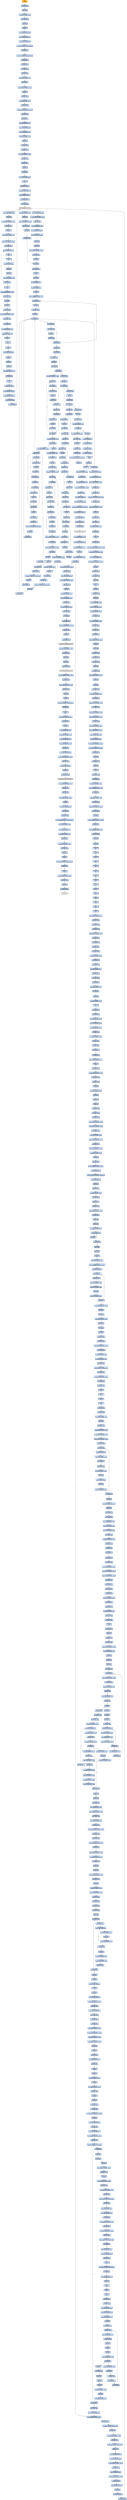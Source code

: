 digraph G {
node[shape=rectangle,style=filled,fillcolor=lightsteelblue,color=lightsteelblue]
bgcolor="transparent"
a0x00461000incl_ebp[label="start\nincl %ebp",fillcolor="orange",color="lightgrey"];
a0x00461001call_0x00461006[label="0x00461001\ncall 0x00461006"];
a0x00461006popl_ebp[label="0x00461006\npopl %ebp"];
a0x00461007subl_0x6UINT8_ebp[label="0x00461007\nsubl $0x6<UINT8>, %ebp"];
a0x0046100amovl_ebp_eax[label="0x0046100a\nmovl %ebp, %eax"];
a0x0046100cpushl_ebp[label="0x0046100c\npushl %ebp"];
a0x0046100dpusha_[label="0x0046100d\npusha "];
a0x0046100emovl_ebp_0x2293ebp_[label="0x0046100e\nmovl %ebp, 0x2293(%ebp)"];
a0x00461014subl_0x226eebp__eax[label="0x00461014\nsubl 0x226e(%ebp), %eax"];
a0x0046101amovl_eax_0x1322ebp_[label="0x0046101a\nmovl %eax, 0x1322(%ebp)"];
a0x00461020cmpb_0x0UINT8_0x2423ebp_[label="0x00461020\ncmpb $0x0<UINT8>, 0x2423(%ebp)"];
a0x00461027jne_0x00461032[label="0x00461027\njne 0x00461032"];
a0x00461029movb_0x1UINT8_0x2423ebp_[label="0x00461029\nmovb $0x1<UINT8>, 0x2423(%ebp)"];
a0x00461030jmp_0x0046103d[label="0x00461030\njmp 0x0046103d"];
a0x0046103djmp_0x00461041[label="0x0046103d\njmp 0x00461041"];
a0x00461041movl_ebp_ebx[label="0x00461041\nmovl %ebp, %ebx"];
a0x00461043movw_ds_ax[label="0x00461043\nmovw %ds, %ax"];
a0x00461045testb_0x4UINT8_al[label="0x00461045\ntestb $0x4<UINT8>, %al"];
a0x00461047je_0x00461051[label="0x00461047\nje 0x00461051"];
a0x00461051addl_0xa51UINT32_ebx[label="0x00461051\naddl $0xa51<UINT32>, %ebx"];
a0x00461057call_ebx[label="0x00461057\ncall %ebx"];
a0x00461a51xorl_eax_eax[label="0x00461a51\nxorl %eax, %eax"];
a0x00461a53movl_0x2b8febp__ecx[label="0x00461a53\nmovl 0x2b8f(%ebp), %ecx"];
a0x00461a59xchgl_eax_ecx[label="0x00461a59\nxchgl %eax, %ecx"];
a0x00461a5amovl_0x25003a9UINT32_edx[label="0x00461a5a\nmovl $0x25003a9<UINT32>, %edx"];
a0x00461a5fmull_edx_eax[label="0x00461a5f\nmull %edx, %eax"];
a0x00461a61movb_cl_al[label="0x00461a61\nmovb %cl, %al"];
a0x00461a63shrl_0xdUINT8_eax[label="0x00461a63\nshrl $0xd<UINT8>, %eax"];
a0x00461a66movl_eax_0x2b8febp_[label="0x00461a66\nmovl %eax, 0x2b8f(%ebp)"];
a0x00461a6cmovl_0x2293ebp__ecx[label="0x00461a6c\nmovl 0x2293(%ebp), %ecx"];
a0x00461a72shrl_0x8UINT8_ecx[label="0x00461a72\nshrl $0x8<UINT8>, %ecx"];
a0x00461a75pushl_eax[label="0x00461a75\npushl %eax"];
a0x00461a76xorl_edx_edx[label="0x00461a76\nxorl %edx, %edx"];
a0x00461a78xorl_ebx_ebx[label="0x00461a78\nxorl %ebx, %ebx"];
a0x00461a7amovl_0x2UINT32_ebx[label="0x00461a7a\nmovl $0x2<UINT32>, %ebx"];
a0x00461a7fdivl_ebx_eax[label="0x00461a7f\ndivl %ebx, %eax"];
a0x00461a81orl_edx_edx[label="0x00461a81\norl %edx, %edx"];
a0x00461a83popl_eax[label="0x00461a83\npopl %eax"];
a0x00461a84je_0x00461a87[label="0x00461a84\nje 0x00461a87"];
a0x00461a87movl_eax_0x2adeebp_[label="0x00461a87\nmovl %eax, 0x2ade(%ebp)"];
a0x00461a8dret[label="0x00461a8d\nret"];
a0x00461059pushl_0x4UINT8[label="0x00461059\npushl $0x4<UINT8>"];
a0x0046105bpushl_0x1000UINT32[label="0x0046105b\npushl $0x1000<UINT32>"];
a0x00461060pushl_0x3000UINT32[label="0x00461060\npushl $0x3000<UINT32>"];
a0x00461065pushl_0x0UINT8[label="0x00461065\npushl $0x0<UINT8>"];
a0x00461067call_0x10fdebp_[label="0x00461067\ncall 0x10fd(%ebp)"];
VirtualAlloc_kernel32_dll[label="VirtualAlloc@kernel32.dll",fillcolor="lightgrey",color="lightgrey"];
a0x0046106dmovl_eax_0x2409ebp_[label="0x0046106d\nmovl %eax, 0x2409(%ebp)"];
a0x00461073pushl_eax[label="0x00461073\npushl %eax"];
a0x00461074movl_0xc08UINT32_eax[label="0x00461074\nmovl $0xc08<UINT32>, %eax"];
a0x00461079addl_ebp_eax[label="0x00461079\naddl %ebp, %eax"];
a0x0046107bcall_eax[label="0x0046107b\ncall %eax"];
a0x00461c08movb_0x11UINT8_al[label="0x00461c08\nmovb $0x11<UINT8>, %al"];
a0x00461c0amovl_0x47UINT32_ecx[label="0x00461c0a\nmovl $0x47<UINT32>, %ecx"];
a0x00461c0fmovl_ebp_ebx[label="0x00461c0f\nmovl %ebp, %ebx"];
a0x00461c11movb_0x7debx__dl[label="0x00461c11\nmovb 0x7d(%ebx), %dl"];
a0x00461c14nop_[label="0x00461c14\nnop "];
a0x00461c15nop_[label="0x00461c15\nnop "];
a0x00461c16movb_dl_0x7debx_[label="0x00461c16\nmovb %dl, 0x7d(%ebx)"];
a0x00461c19incl_ebx[label="0x00461c19\nincl %ebx"];
a0x00461c1adecl_ecx[label="0x00461c1a\ndecl %ecx"];
a0x00461c1bcmpl_0x0UINT8_ecx[label="0x00461c1b\ncmpl $0x0<UINT8>, %ecx"];
a0x00461c1ejne_0x00461c11[label="0x00461c1e\njne 0x00461c11"];
a0x00461c20ret[label="0x00461c20\nret"];
a0x0046107dmovl_0xc43UINT32_eax[label="0x0046107d\nmovl $0xc43<UINT32>, %eax"];
a0x00461082addl_ebp_eax[label="0x00461082\naddl %ebp, %eax"];
a0x00461084popl_ebx[label="0x00461084\npopl %ebx"];
a0x00461085call_eax[label="0x00461085\ncall %eax"];
a0x00461c43xorl_eax_eax[label="0x00461c43\nxorl %eax, %eax"];
a0x00461c45movl_0x13dUINT32_ecx[label="0x00461c45\nmovl $0x13d<UINT32>, %ecx"];
a0x00461c4amovl_ebp_ebx[label="0x00461c4a\nmovl %ebp, %ebx"];
a0x00461c4cxorl_edx_edx[label="0x00461c4c\nxorl %edx, %edx"];
a0x00461c4emovl_0x2409ebp__edi[label="0x00461c4e\nmovl 0x2409(%ebp), %edi"];
a0x00461c54movb_0xacbebx__dl[label="0x00461c54\nmovb 0xacb(%ebx), %dl"];
a0x00461c5anop_[label="0x00461c5a\nnop "];
a0x00461c5bnop_[label="0x00461c5b\nnop "];
a0x00461c5cnop_[label="0x00461c5c\nnop "];
a0x00461c5dmovb_dl_edieax_[label="0x00461c5d\nmovb %dl, (%edi,%eax)"];
a0x00461c60incl_ebx[label="0x00461c60\nincl %ebx"];
a0x00461c61incl_eax[label="0x00461c61\nincl %eax"];
a0x00461c62decl_ecx[label="0x00461c62\ndecl %ecx"];
a0x00461c63cmpl_0x0UINT8_ecx[label="0x00461c63\ncmpl $0x0<UINT8>, %ecx"];
a0x00461c66jne_0x00461c54[label="0x00461c66\njne 0x00461c54"];
a0x00461c68ret[label="0x00461c68\nret"];
a0x00461087pushl_0x4UINT8[label="0x00461087\npushl $0x4<UINT8>"];
a0x00461089pushl_0x1000UINT32[label="0x00461089\npushl $0x1000<UINT32>"];
a0x0046108epushl_0x3000UINT32[label="0x0046108e\npushl $0x3000<UINT32>"];
a0x00461093pushl_0x0UINT8[label="0x00461093\npushl $0x0<UINT8>"];
a0x00461095call_0x10fdebp_[label="0x00461095\ncall 0x10fd(%ebp)"];
a0x0046109bmovl_eax_0x2405ebp_[label="0x0046109b\nmovl %eax, 0x2405(%ebp)"];
a0x004610a1pushl_eax[label="0x004610a1\npushl %eax"];
a0x004610a2movl_0xc4UINT32_ebx[label="0x004610a2\nmovl $0xc4<UINT32>, %ebx"];
a0x004610a7addl_ebp_ebx[label="0x004610a7\naddl %ebp, %ebx"];
a0x004610a9pushl_ebx[label="0x004610a9\npushl %ebx"];
a0x004610aacall_0x2409ebp_[label="0x004610aa\ncall 0x2409(%ebp)"];
a0x14630000pushl_ebp[label="0x14630000\npushl %ebp"];
a0x14630001movl_esp_ebp[label="0x14630001\nmovl %esp, %ebp"];
a0x14630003pusha_[label="0x14630003\npusha "];
a0x14630004pushl_ebp[label="0x14630004\npushl %ebp"];
a0x14630005movl_0x8ebp__esi[label="0x14630005\nmovl 0x8(%ebp), %esi"];
a0x14630008movl_0xcebp__edi[label="0x14630008\nmovl 0xc(%ebp), %edi"];
a0x1463000bcld_[label="0x1463000b\ncld "];
a0x1463000cmovb_0xffffff80UINT8_dl[label="0x1463000c\nmovb $0xffffff80<UINT8>, %dl"];
a0x1463000emovb_esi__al[label="0x1463000e\nmovb (%esi), %al"];
a0x14630010incl_esi[label="0x14630010\nincl %esi"];
a0x14630011movb_al_edi_[label="0x14630011\nmovb %al, (%edi)"];
a0x14630013incl_edi[label="0x14630013\nincl %edi"];
a0x14630014addb_dl_dl[label="0x14630014\naddb %dl, %dl"];
a0x14630016jne_0x1463001d[label="0x14630016\njne 0x1463001d"];
a0x14630018movb_esi__dl[label="0x14630018\nmovb (%esi), %dl"];
a0x1463001aincl_esi[label="0x1463001a\nincl %esi"];
a0x1463001badcb_dl_dl[label="0x1463001b\nadcb %dl, %dl"];
a0x1463001djae_0x1463000e[label="0x1463001d\njae 0x1463000e"];
a0x1463001faddb_dl_dl[label="0x1463001f\naddb %dl, %dl"];
a0x14630021jne_0x14630028[label="0x14630021\njne 0x14630028"];
a0x14630028jae_0x14630074[label="0x14630028\njae 0x14630074"];
a0x1463002axorl_eax_eax[label="0x1463002a\nxorl %eax, %eax"];
a0x1463002caddb_dl_dl[label="0x1463002c\naddb %dl, %dl"];
a0x1463002ejne_0x14630035[label="0x1463002e\njne 0x14630035"];
a0x14630035jae_0x14630111[label="0x14630035\njae 0x14630111"];
a0x1463003baddb_dl_dl[label="0x1463003b\naddb %dl, %dl"];
a0x1463003djne_0x14630044[label="0x1463003d\njne 0x14630044"];
a0x1463003fmovb_esi__dl[label="0x1463003f\nmovb (%esi), %dl"];
a0x14630041incl_esi[label="0x14630041\nincl %esi"];
a0x14630042adcb_dl_dl[label="0x14630042\nadcb %dl, %dl"];
a0x14630044adcl_eax_eax[label="0x14630044\nadcl %eax, %eax"];
a0x14630046addb_dl_dl[label="0x14630046\naddb %dl, %dl"];
a0x14630048jne_0x1463004f[label="0x14630048\njne 0x1463004f"];
a0x1463004fadcl_eax_eax[label="0x1463004f\nadcl %eax, %eax"];
a0x14630051addb_dl_dl[label="0x14630051\naddb %dl, %dl"];
a0x14630053jne_0x1463005a[label="0x14630053\njne 0x1463005a"];
a0x1463005aadcl_eax_eax[label="0x1463005a\nadcl %eax, %eax"];
a0x1463005caddb_dl_dl[label="0x1463005c\naddb %dl, %dl"];
a0x1463005ejne_0x14630065[label="0x1463005e\njne 0x14630065"];
a0x14630065adcl_eax_eax[label="0x14630065\nadcl %eax, %eax"];
a0x14630067je_0x1463006f[label="0x14630067\nje 0x1463006f"];
a0x1463006fmovb_al_edi_[label="0x1463006f\nmovb %al, (%edi)"];
a0x14630071incl_edi[label="0x14630071\nincl %edi"];
a0x14630072jmp_0x14630014[label="0x14630072\njmp 0x14630014"];
a0x1463004amovb_esi__dl[label="0x1463004a\nmovb (%esi), %dl"];
a0x1463004cincl_esi[label="0x1463004c\nincl %esi"];
a0x1463004dadcb_dl_dl[label="0x1463004d\nadcb %dl, %dl"];
a0x14630055movb_esi__dl[label="0x14630055\nmovb (%esi), %dl"];
a0x14630057incl_esi[label="0x14630057\nincl %esi"];
a0x14630058adcb_dl_dl[label="0x14630058\nadcb %dl, %dl"];
a0x14630069pushl_edi[label="0x14630069\npushl %edi"];
a0x1463006asubl_eax_edi[label="0x1463006a\nsubl %eax, %edi"];
a0x1463006cmovb_edi__al[label="0x1463006c\nmovb (%edi), %al"];
a0x1463006epopl_edi[label="0x1463006e\npopl %edi"];
a0x14630060movb_esi__dl[label="0x14630060\nmovb (%esi), %dl"];
a0x14630062incl_esi[label="0x14630062\nincl %esi"];
a0x14630063adcb_dl_dl[label="0x14630063\nadcb %dl, %dl"];
a0x14630111movb_esi__al[label="0x14630111\nmovb (%esi), %al"];
a0x14630113incl_esi[label="0x14630113\nincl %esi"];
a0x14630114xorl_ecx_ecx[label="0x14630114\nxorl %ecx, %ecx"];
a0x14630116shrb_0x1UINT8_al[label="0x14630116\nshrb $0x1<UINT8>, %al"];
a0x14630119je_0x1463012d[label="0x14630119\nje 0x1463012d"];
a0x1463011badcl_0x2UINT8_ecx[label="0x1463011b\nadcl $0x2<UINT8>, %ecx"];
a0x1463011emovl_eax_ebp[label="0x1463011e\nmovl %eax, %ebp"];
a0x14630120pushl_esi[label="0x14630120\npushl %esi"];
a0x14630121movl_edi_esi[label="0x14630121\nmovl %edi, %esi"];
a0x14630123subl_eax_esi[label="0x14630123\nsubl %eax, %esi"];
a0x14630125repz_movsb_ds_esi__es_edi_[label="0x14630125\nrepz movsb %ds:(%esi), %es:(%edi)"];
a0x14630127popl_esi[label="0x14630127\npopl %esi"];
a0x14630128jmp_0x14630014[label="0x14630128\njmp 0x14630014"];
a0x14630030movb_esi__dl[label="0x14630030\nmovb (%esi), %dl"];
a0x14630032incl_esi[label="0x14630032\nincl %esi"];
a0x14630033adcb_dl_dl[label="0x14630033\nadcb %dl, %dl"];
a0x14630023movb_esi__dl[label="0x14630023\nmovb (%esi), %dl"];
a0x14630025incl_esi[label="0x14630025\nincl %esi"];
a0x14630026adcb_dl_dl[label="0x14630026\nadcb %dl, %dl"];
a0x14630074movl_0x1UINT32_eax[label="0x14630074\nmovl $0x1<UINT32>, %eax"];
a0x14630079addb_dl_dl[label="0x14630079\naddb %dl, %dl"];
a0x1463007bjne_0x14630082[label="0x1463007b\njne 0x14630082"];
a0x14630082adcl_eax_eax[label="0x14630082\nadcl %eax, %eax"];
a0x14630084addb_dl_dl[label="0x14630084\naddb %dl, %dl"];
a0x14630086jne_0x1463008d[label="0x14630086\njne 0x1463008d"];
a0x1463008djb_0x14630079[label="0x1463008d\njb 0x14630079"];
a0x1463008fsubl_0x2UINT8_eax[label="0x1463008f\nsubl $0x2<UINT8>, %eax"];
a0x14630092jne_0x146300bc[label="0x14630092\njne 0x146300bc"];
a0x14630094movl_0x1UINT32_ecx[label="0x14630094\nmovl $0x1<UINT32>, %ecx"];
a0x14630099addb_dl_dl[label="0x14630099\naddb %dl, %dl"];
a0x1463009bjne_0x146300a2[label="0x1463009b\njne 0x146300a2"];
a0x146300a2adcl_ecx_ecx[label="0x146300a2\nadcl %ecx, %ecx"];
a0x146300a4addb_dl_dl[label="0x146300a4\naddb %dl, %dl"];
a0x146300a6jne_0x146300ad[label="0x146300a6\njne 0x146300ad"];
a0x146300adjb_0x14630099[label="0x146300ad\njb 0x14630099"];
a0x146300afpushl_esi[label="0x146300af\npushl %esi"];
a0x146300b0movl_edi_esi[label="0x146300b0\nmovl %edi, %esi"];
a0x146300b2subl_ebp_esi[label="0x146300b2\nsubl %ebp, %esi"];
a0x146300b4repz_movsb_ds_esi__es_edi_[label="0x146300b4\nrepz movsb %ds:(%esi), %es:(%edi)"];
a0x146300b6popl_esi[label="0x146300b6\npopl %esi"];
a0x146300b7jmp_0x14630014[label="0x146300b7\njmp 0x14630014"];
a0x146300bcdecl_eax[label="0x146300bc\ndecl %eax"];
a0x146300bdshll_0x8UINT8_eax[label="0x146300bd\nshll $0x8<UINT8>, %eax"];
a0x146300c0movb_esi__al[label="0x146300c0\nmovb (%esi), %al"];
a0x146300c2incl_esi[label="0x146300c2\nincl %esi"];
a0x146300c3movl_eax_ebp[label="0x146300c3\nmovl %eax, %ebp"];
a0x146300c5movl_0x1UINT32_ecx[label="0x146300c5\nmovl $0x1<UINT32>, %ecx"];
a0x146300caaddb_dl_dl[label="0x146300ca\naddb %dl, %dl"];
a0x146300ccjne_0x146300d3[label="0x146300cc\njne 0x146300d3"];
a0x146300cemovb_esi__dl[label="0x146300ce\nmovb (%esi), %dl"];
a0x146300d0incl_esi[label="0x146300d0\nincl %esi"];
a0x146300d1adcb_dl_dl[label="0x146300d1\nadcb %dl, %dl"];
a0x146300d3adcl_ecx_ecx[label="0x146300d3\nadcl %ecx, %ecx"];
a0x146300d5addb_dl_dl[label="0x146300d5\naddb %dl, %dl"];
a0x146300d7jne_0x146300de[label="0x146300d7\njne 0x146300de"];
a0x146300dejb_0x146300ca[label="0x146300de\njb 0x146300ca"];
a0x146300e0cmpl_0x7d00UINT32_eax[label="0x146300e0\ncmpl $0x7d00<UINT32>, %eax"];
a0x146300e5jae_0x14630101[label="0x146300e5\njae 0x14630101"];
a0x146300e7cmpl_0x500UINT32_eax[label="0x146300e7\ncmpl $0x500<UINT32>, %eax"];
a0x146300ecjb_0x146300fc[label="0x146300ec\njb 0x146300fc"];
a0x146300fccmpl_0x7fUINT8_eax[label="0x146300fc\ncmpl $0x7f<UINT8>, %eax"];
a0x146300ffja_0x14630104[label="0x146300ff\nja 0x14630104"];
a0x14630101addl_0x2UINT8_ecx[label="0x14630101\naddl $0x2<UINT8>, %ecx"];
a0x14630104pushl_esi[label="0x14630104\npushl %esi"];
a0x14630105movl_edi_esi[label="0x14630105\nmovl %edi, %esi"];
a0x14630107subl_eax_esi[label="0x14630107\nsubl %eax, %esi"];
a0x14630109repz_movsb_ds_esi__es_edi_[label="0x14630109\nrepz movsb %ds:(%esi), %es:(%edi)"];
a0x1463010bpopl_esi[label="0x1463010b\npopl %esi"];
a0x1463010cjmp_0x14630014[label="0x1463010c\njmp 0x14630014"];
a0x1463007dmovb_esi__dl[label="0x1463007d\nmovb (%esi), %dl"];
a0x1463007fincl_esi[label="0x1463007f\nincl %esi"];
a0x14630080adcb_dl_dl[label="0x14630080\nadcb %dl, %dl"];
a0x14630088movb_esi__dl[label="0x14630088\nmovb (%esi), %dl"];
a0x1463008aincl_esi[label="0x1463008a\nincl %esi"];
a0x1463008badcb_dl_dl[label="0x1463008b\nadcb %dl, %dl"];
a0x146300a8movb_esi__dl[label="0x146300a8\nmovb (%esi), %dl"];
a0x146300aaincl_esi[label="0x146300aa\nincl %esi"];
a0x146300abadcb_dl_dl[label="0x146300ab\nadcb %dl, %dl"];
a0x146300d9movb_esi__dl[label="0x146300d9\nmovb (%esi), %dl"];
a0x146300dbincl_esi[label="0x146300db\nincl %esi"];
a0x146300dcadcb_dl_dl[label="0x146300dc\nadcb %dl, %dl"];
a0x1463009dmovb_esi__dl[label="0x1463009d\nmovb (%esi), %dl"];
a0x1463009fincl_esi[label="0x1463009f\nincl %esi"];
a0x146300a0adcb_dl_dl[label="0x146300a0\nadcb %dl, %dl"];
a0x146300eeincl_ecx[label="0x146300ee\nincl %ecx"];
a0x146300efpushl_esi[label="0x146300ef\npushl %esi"];
a0x146300f0movl_edi_esi[label="0x146300f0\nmovl %edi, %esi"];
a0x146300f2subl_eax_esi[label="0x146300f2\nsubl %eax, %esi"];
a0x146300f4repz_movsb_ds_esi__es_edi_[label="0x146300f4\nrepz movsb %ds:(%esi), %es:(%edi)"];
a0x146300f6popl_esi[label="0x146300f6\npopl %esi"];
a0x146300f7jmp_0x14630014[label="0x146300f7\njmp 0x14630014"];
a0x1463012dpopl_ebp[label="0x1463012d\npopl %ebp"];
a0x1463012esubl_0xcebp__edi[label="0x1463012e\nsubl 0xc(%ebp), %edi"];
a0x14630131movl_edi__4ebp_[label="0x14630131\nmovl %edi, -4(%ebp)"];
a0x14630134movl_esi__8ebp_[label="0x14630134\nmovl %esi, -8(%ebp)"];
a0x14630137movl_esi_0xcebp_[label="0x14630137\nmovl %esi, 0xc(%ebp)"];
a0x1463013apopa_[label="0x1463013a\npopa "];
a0x1463013bpopl_ebp[label="0x1463013b\npopl %ebp"];
a0x1463013cret[label="0x1463013c\nret"];
a0x004610b0addl_0x8UINT8_esp[label="0x004610b0\naddl $0x8<UINT8>, %esp"];
a0x004610b3movl_0x2405ebp__esi[label="0x004610b3\nmovl 0x2405(%ebp), %esi"];
a0x004610b9movl_0xc4UINT32_edi[label="0x004610b9\nmovl $0xc4<UINT32>, %edi"];
a0x004610beaddl_ebp_edi[label="0x004610be\naddl %ebp, %edi"];
a0x004610c0movl_eax_ecx[label="0x004610c0\nmovl %eax, %ecx"];
a0x004610c2repz_movsb_ds_esi__es_edi_[label="0x004610c2\nrepz movsb %ds:(%esi), %es:(%edi)"];
a0x004610c4movl_ebp_edx[label="0x004610c4\nmovl %ebp, %edx"];
a0x004610c6addl_0x8f3UINT32_edx[label="0x004610c6\naddl $0x8f3<UINT32>, %edx"];
a0x004610ccpushl_edx[label="0x004610cc\npushl %edx"];
a0x004610cdxorl_eax_eax[label="0x004610cd\nxorl %eax, %eax"];
a0x004610cfmovw_ds_ax[label="0x004610cf\nmovw %ds, %ax"];
a0x004610d1testb_0x4UINT8_al[label="0x004610d1\ntestb $0x4<UINT8>, %al"];
a0x004610d3je_0x004610dd[label="0x004610d3\nje 0x004610dd"];
a0x004610ddrdtsc_[label="0x004610dd\nrdtsc "];
a0x004610dfxorl_edx_edx[label="0x004610df\nxorl %edx, %edx"];
a0x004610e1imull_0x19660dUINT32_eax_eax[label="0x004610e1\nimull $0x19660d<UINT32>, %eax, %eax"];
a0x004610e7addl_0x10dcdUINT32_eax[label="0x004610e7\naddl $0x10dcd<UINT32>, %eax"];
a0x004610ecmovl_eax_0x2b8febp_[label="0x004610ec\nmovl %eax, 0x2b8f(%ebp)"];
a0x004610f2movl_0x23456UINT32_ebx[label="0x004610f2\nmovl $0x23456<UINT32>, %ebx"];
a0x004610f7incl_ebx[label="0x004610f7\nincl %ebx"];
a0x004610f8divl_ebx_eax[label="0x004610f8\ndivl %ebx, %eax"];
a0x004610famovl_edx_eax[label="0x004610fa\nmovl %edx, %eax"];
a0x004610fcpopl_edx[label="0x004610fc\npopl %edx"];
a0x004610fdnop_[label="0x004610fd\nnop "];
a0x004610fecall_edx[label="0x004610fe\ncall %edx"];
a0x004618f3movl_ebp_ebx[label="0x004618f3\nmovl %ebp, %ebx"];
a0x004618f5pushl_eax[label="0x004618f5\npushl %eax"];
a0x004618f6movl_0x2adeebp__eax[label="0x004618f6\nmovl 0x2ade(%ebp), %eax"];
a0x004618fcmovl_0x2293ebp__ecx[label="0x004618fc\nmovl 0x2293(%ebp), %ecx"];
a0x00461902shrl_0x8UINT8_ecx[label="0x00461902\nshrl $0x8<UINT8>, %ecx"];
a0x00461905xorl_edx_edx[label="0x00461905\nxorl %edx, %edx"];
a0x00461907movl_0x2UINT32_ecx[label="0x00461907\nmovl $0x2<UINT32>, %ecx"];
a0x0046190cdivl_ecx_eax[label="0x0046190c\ndivl %ecx, %eax"];
a0x0046190eorl_edx_edx[label="0x0046190e\norl %edx, %edx"];
a0x00461910jne_0x0046191e[label="0x00461910\njne 0x0046191e"];
a0x00461912addl_0x9b8UINT32_ebx[label="0x00461912\naddl $0x9b8<UINT32>, %ebx"];
a0x00461918call_ebx[label="0x00461918\ncall %ebx"];
a0x004619b8pushl_ebp[label="0x004619b8\npushl %ebp"];
a0x004619b9movl_ebp_edx[label="0x004619b9\nmovl %ebp, %edx"];
a0x004619bbmovl_ebp_ecx[label="0x004619bb\nmovl %ebp, %ecx"];
a0x004619bdmovl_esp_ebp[label="0x004619bd\nmovl %esp, %ebp"];
a0x004619bfpushl_ebp[label="0x004619bf\npushl %ebp"];
a0x004619c0movl_ebp_ebx[label="0x004619c0\nmovl %ebp, %ebx"];
a0x004619c2addl_0x9d8UINT32_eax[label="0x004619c2\naddl $0x9d8<UINT32>, %eax"];
a0x004619c7pushl_eax[label="0x004619c7\npushl %eax"];
a0x004619c8pushl_fs_0[label="0x004619c8\npushl %fs:0"];
a0x004619cemovl_esp_fs_0[label="0x004619ce\nmovl %esp, %fs:0"];
a0x004619d4movb_0x43UINT8_ah[label="0x004619d4\nmovb $0x43<UINT8>, %ah"];
a0x004619d6jmp_0x004619df[label="0x004619d6\njmp 0x004619df"];
a0x004619dfaddl_0x2accUINT32_ecx[label="0x004619df\naddl $0x2acc<UINT32>, %ecx"];
a0x004619e5movl_edi_ecx_[label="0x004619e5\nmovl %edi, (%ecx)"];
a0x004619e7subl_0x2accUINT32_ecx[label="0x004619e7\nsubl $0x2acc<UINT32>, %ecx"];
a0x004619edaddl_0x964UINT32_ecx[label="0x004619ed\naddl $0x964<UINT32>, %ecx"];
a0x004619f3movl_ecx_edi[label="0x004619f3\nmovl %ecx, %edi"];
a0x004619f5movl_0x14UINT32_ecx[label="0x004619f5\nmovl $0x14<UINT32>, %ecx"];
a0x004619famovl_0x90UINT32_eax[label="0x004619fa\nmovl $0x90<UINT32>, %eax"];
a0x004619ffrepz_stosb_al_es_edi_[label="0x004619ff\nrepz stosb %al, %es:(%edi)"];
a0x00461a01subl_0x5UINT8_edi[label="0x00461a01\nsubl $0x5<UINT8>, %edi"];
a0x00461a04movl_0x10beUINT32_edi_[label="0x00461a04\nmovl $0x10be<UINT32>, (%edi)"];
a0x00461a0amovb_0x0UINT8_0x4edi_[label="0x00461a0a\nmovb $0x0<UINT8>, 0x4(%edi)"];
a0x00461a0ejmp_0x00461a47[label="0x00461a0e\njmp 0x00461a47"];
a0x00461a47popl_fs_0[label="0x00461a47\npopl %fs:0"];
a0x00461a4dmovl_ebp_esp[label="0x00461a4d\nmovl %ebp, %esp"];
a0x00461a4fpopl_ebp[label="0x00461a4f\npopl %ebp"];
a0x00461a50ret[label="0x00461a50\nret"];
a0x0046191amovl_eax_ebx[label="0x0046191a\nmovl %eax, %ebx"];
a0x0046191cjmp_0x00461944[label="0x0046191c\njmp 0x00461944"];
a0x00461944cmpl_0x1eUINT8_esi[label="0x00461944\ncmpl $0x1e<UINT8>, %esi"];
a0x00461947movb_0xffffff90UINT8_al[label="0x00461947\nmovb $0xffffff90<UINT8>, %al"];
a0x00461949je_0x0046194d[label="0x00461949\nje 0x0046194d"];
a0x0046194baddb_0x5bUINT8_al[label="0x0046194b\naddb $0x5b<UINT8>, %al"];
a0x0046194dmovl_ebp_ebx[label="0x0046194d\nmovl %ebp, %ebx"];
a0x0046194faddl_0x100UINT32_ebx[label="0x0046194f\naddl $0x100<UINT32>, %ebx"];
a0x00461955movb_al_ebx_[label="0x00461955\nmovb %al, (%ebx)"];
a0x00461957incl_ebx[label="0x00461957\nincl %ebx"];
a0x00461958cmpb_0xffffff90UINT8__1ebx_[label="0x00461958\ncmpb $0xffffff90<UINT8>, -1(%ebx)"];
a0x0046195cje_0x00461960[label="0x0046195c\nje 0x00461960"];
a0x0046195esubb_0xffffffe6UINT8_al[label="0x0046195e\nsubb $0xffffffe6<UINT8>, %al"];
a0x00461960movb_al_ebx_[label="0x00461960\nmovb %al, (%ebx)"];
a0x00461962popl_esi[label="0x00461962\npopl %esi"];
a0x00461963popl_ebx[label="0x00461963\npopl %ebx"];
a0x00461964nop_[label="0x00461964\nnop "];
a0x00461965nop_[label="0x00461965\nnop "];
a0x00461966nop_[label="0x00461966\nnop "];
a0x00461967nop_[label="0x00461967\nnop "];
a0x00461968nop_[label="0x00461968\nnop "];
a0x00461969nop_[label="0x00461969\nnop "];
a0x0046196anop_[label="0x0046196a\nnop "];
a0x0046196bnop_[label="0x0046196b\nnop "];
a0x0046196cnop_[label="0x0046196c\nnop "];
a0x0046196dnop_[label="0x0046196d\nnop "];
a0x0046196enop_[label="0x0046196e\nnop "];
a0x0046196fnop_[label="0x0046196f\nnop "];
a0x00461970nop_[label="0x00461970\nnop "];
a0x00461971nop_[label="0x00461971\nnop "];
a0x00461972nop_[label="0x00461972\nnop "];
a0x00461973movl_0x10UINT32_esi[label="0x00461973\nmovl $0x10<UINT32>, %esi"];
a0x00461978movl_esi_ebx[label="0x00461978\nmovl %esi, %ebx"];
a0x0046197amovl_ebx_edx[label="0x0046197a\nmovl %ebx, %edx"];
a0x0046197cmovl_ebp_ebx[label="0x0046197c\nmovl %ebp, %ebx"];
a0x0046197eaddl_0x9adUINT32_ebx[label="0x0046197e\naddl $0x9ad<UINT32>, %ebx"];
a0x00461984xorl_eax_eax[label="0x00461984\nxorl %eax, %eax"];
a0x00461986movb_ebx__al[label="0x00461986\nmovb (%ebx), %al"];
a0x00461988addl_esi_eax[label="0x00461988\naddl %esi, %eax"];
a0x0046198amovb_al_ebx_[label="0x0046198a\nmovb %al, (%ebx)"];
a0x0046198caddl_0x4UINT8_ebx[label="0x0046198c\naddl $0x4<UINT8>, %ebx"];
a0x0046198fmovb_ebx__al[label="0x0046198f\nmovb (%ebx), %al"];
a0x00461991movl_edx_esi[label="0x00461991\nmovl %edx, %esi"];
a0x00461993shll_0x2UINT8_esi[label="0x00461993\nshll $0x2<UINT8>, %esi"];
a0x00461996addl_esi_eax[label="0x00461996\naddl %esi, %eax"];
a0x00461998movb_al_ebx_[label="0x00461998\nmovb %al, (%ebx)"];
a0x0046199amovw_ds_ax[label="0x0046199a\nmovw %ds, %ax"];
a0x0046199ctestb_0x4UINT8_al[label="0x0046199c\ntestb $0x4<UINT8>, %al"];
a0x0046199eje_0x004619a2[label="0x0046199e\nje 0x004619a2"];
a0x004619a2popl_eax[label="0x004619a2\npopl %eax"];
a0x004619a3subl_0x8UINT8_esp[label="0x004619a3\nsubl $0x8<UINT8>, %esp"];
a0x004619a6ret[label="0x004619a6\nret"];
a0x00461100jmp_0x00461107[label="0x00461100\njmp 0x00461107"];
a0x00461107call_0x00461728[label="0x00461107\ncall 0x00461728"];
a0x00461728movl_0x2adeebp__eax[label="0x00461728\nmovl 0x2ade(%ebp), %eax"];
a0x0046172emovl_0x2293ebp__ecx[label="0x0046172e\nmovl 0x2293(%ebp), %ecx"];
a0x00461734shrl_0x8UINT8_ecx[label="0x00461734\nshrl $0x8<UINT8>, %ecx"];
a0x00461737xorl_edx_edx[label="0x00461737\nxorl %edx, %edx"];
a0x00461739movl_0x2UINT32_ecx[label="0x00461739\nmovl $0x2<UINT32>, %ecx"];
a0x0046173edivl_ecx_eax[label="0x0046173e\ndivl %ecx, %eax"];
a0x00461740orl_edx_edx[label="0x00461740\norl %edx, %edx"];
a0x00461742jne_0x00461746[label="0x00461742\njne 0x00461746"];
a0x00461744jmp_0x0046176d[label="0x00461744\njmp 0x0046176d"];
a0x0046176dmovl_0x10UINT32_esi[label="0x0046176d\nmovl $0x10<UINT32>, %esi"];
a0x00461772ret[label="0x00461772\nret"];
a0x0046110cmovl_ebp_ebx[label="0x0046110c\nmovl %ebp, %ebx"];
a0x0046110eaddl_0x2ac6UINT32_ebx[label="0x0046110e\naddl $0x2ac6<UINT32>, %ebx"];
a0x00461114movl_ebx__ebx[label="0x00461114\nmovl (%ebx), %ebx"];
a0x00461116mull_ebx_eax[label="0x00461116\nmull %ebx, %eax"];
a0x00461118incl_eax[label="0x00461118\nincl %eax"];
a0x00461119movl_eax_0x23c8ebp_[label="0x00461119\nmovl %eax, 0x23c8(%ebp)"];
a0x0046111fpushl_ebp[label="0x0046111f\npushl %ebp"];
a0x00461120pushl_eax[label="0x00461120\npushl %eax"];
a0x00461121pushl_esi[label="0x00461121\npushl %esi"];
a0x00461122movl_ebp_ebx[label="0x00461122\nmovl %ebp, %ebx"];
a0x00461124movl_ebx_edx[label="0x00461124\nmovl %ebx, %edx"];
a0x00461126movl_ebx_edi[label="0x00461126\nmovl %ebx, %edi"];
a0x00461128addl_0x2c85UINT32_edx[label="0x00461128\naddl $0x2c85<UINT32>, %edx"];
a0x0046112eaddl_0x2c81UINT32_ebx[label="0x0046112e\naddl $0x2c81<UINT32>, %ebx"];
a0x00461134movl_ebx__ebx[label="0x00461134\nmovl (%ebx), %ebx"];
a0x00461136subl_0x3UINT8_ebx[label="0x00461136\nsubl $0x3<UINT8>, %ebx"];
a0x00461139addl_0x2cc6UINT32_edi[label="0x00461139\naddl $0x2cc6<UINT32>, %edi"];
a0x0046113fmovl_ebp_esi[label="0x0046113f\nmovl %ebp, %esi"];
a0x00461141addl_0x141UINT32_esi[label="0x00461141\naddl $0x141<UINT32>, %esi"];
a0x00461147addl_0x3eUINT8_esi[label="0x00461147\naddl $0x3e<UINT8>, %esi"];
a0x0046114apopl_eax[label="0x0046114a\npopl %eax"];
a0x0046114baddl_eax_esi[label="0x0046114b\naddl %eax, %esi"];
a0x0046114dmovb_0xffffffb9UINT8_esi_[label="0x0046114d\nmovb $0xffffffb9<UINT8>, (%esi)"];
a0x00461150movl_ebx_0x1esi_[label="0x00461150\nmovl %ebx, 0x1(%esi)"];
a0x00461153movl_0xef815759UINT32_0x5esi_[label="0x00461153\nmovl $0xef815759<UINT32>, 0x5(%esi)"];
a0x0046115amovl_ebx_0x9esi_[label="0x0046115a\nmovl %ebx, 0x9(%esi)"];
a0x0046115dpopl_eax[label="0x0046115d\npopl %eax"];
a0x0046115eaddb_al_ah[label="0x0046115e\naddb %al, %ah"];
a0x00461160shrl_0x8UINT8_eax[label="0x00461160\nshrl $0x8<UINT8>, %eax"];
a0x00461163xorl_ecx_ecx[label="0x00461163\nxorl %ecx, %ecx"];
a0x00461165movb_al_cl[label="0x00461165\nmovb %al, %cl"];
a0x00461167addl_ecx_edi[label="0x00461167\naddl %ecx, %edi"];
a0x00461169addl_0x300UINT32_edi[label="0x00461169\naddl $0x300<UINT32>, %edi"];
a0x0046116fcall_0x004616cd[label="0x0046116f\ncall 0x004616cd"];
a0x004616cdpushl_edi[label="0x004616cd\npushl %edi"];
a0x004616cepushl_ebx[label="0x004616ce\npushl %ebx"];
a0x004616cfmovb_0x0UINT8_al[label="0x004616cf\nmovb $0x0<UINT8>, %al"];
a0x004616d1stosb_al_es_edi_[label="0x004616d1\nstosb %al, %es:(%edi)"];
a0x004616d2decl_ebx[label="0x004616d2\ndecl %ebx"];
a0x004616d3jne_0x004616d1[label="0x004616d3\njne 0x004616d1"];
a0x004616d5popl_ebx[label="0x004616d5\npopl %ebx"];
a0x004616d6popl_edi[label="0x004616d6\npopl %edi"];
a0x004616d7ret[label="0x004616d7\nret"];
a0x00461174addl_0x6dUINT8_esi[label="0x00461174\naddl $0x6d<UINT8>, %esi"];
a0x00461177movw_0xffffe981UINT16_esi_[label="0x00461177\nmovw $0xffffe981<UINT16>, (%esi)"];
a0x0046117cmovl_ebx_0x2esi_[label="0x0046117c\nmovl %ebx, 0x2(%esi)"];
a0x0046117fmovb_edx__cl[label="0x0046117f\nmovb (%edx), %cl"];
a0x00461181movb_cl_edi_[label="0x00461181\nmovb %cl, (%edi)"];
a0x00461183addl_0x1UINT8_edx[label="0x00461183\naddl $0x1<UINT8>, %edx"];
a0x00461186addl_0x1UINT8_edi[label="0x00461186\naddl $0x1<UINT8>, %edi"];
a0x00461189decl_ebx[label="0x00461189\ndecl %ebx"];
a0x0046118acmpl_0x0UINT8_ebx[label="0x0046118a\ncmpl $0x0<UINT8>, %ebx"];
a0x0046118djg_0x0046117f[label="0x0046118d\njg 0x0046117f"];
a0x0046118fmovl_0x42UINT32_ecx[label="0x0046118f\nmovl $0x42<UINT32>, %ecx"];
a0x00461194popl_ecx[label="0x00461194\npopl %ecx"];
a0x00461195pushl_edi[label="0x00461195\npushl %edi"];
a0x00461196subl_0x42UINT32_edi[label="0x00461196\nsubl $0x42<UINT32>, %edi"];
a0x0046119cpushl_ebp[label="0x0046119c\npushl %ebp"];
a0x0046119dpopl_edx[label="0x0046119d\npopl %edx"];
a0x0046119epopl_edi[label="0x0046119e\npopl %edi"];
a0x0046119fmovl_edx_ebx[label="0x0046119f\nmovl %edx, %ebx"];
a0x004611a1movl_edx_ebp[label="0x004611a1\nmovl %edx, %ebp"];
a0x004611a3addl_0x23c8UINT32_ebx[label="0x004611a3\naddl $0x23c8<UINT32>, %ebx"];
a0x004611a9movl_ebx__ebx[label="0x004611a9\nmovl (%ebx), %ebx"];
a0x004611abroll_0xcUINT8_ebx[label="0x004611ab\nroll $0xc<UINT8>, %ebx"];
a0x004611aeshrl_0x8UINT8_ebx[label="0x004611ae\nshrl $0x8<UINT8>, %ebx"];
a0x004611b1movl_edx_esi[label="0x004611b1\nmovl %edx, %esi"];
a0x004611b3addl_0x1240UINT32_esi[label="0x004611b3\naddl $0x1240<UINT32>, %esi"];
a0x004611b9movl_ebp_eax[label="0x004611b9\nmovl %ebp, %eax"];
a0x004611bbaddl_0x1bbUINT32_eax[label="0x004611bb\naddl $0x1bb<UINT32>, %eax"];
a0x004611c0jmp_0x004611c2[label="0x004611c0\njmp 0x004611c2"];
a0x004611c2jmp_0x004611c4[label="0x004611c2\njmp 0x004611c4"];
a0x004611c4nop_[label="0x004611c4\nnop "];
a0x004611c5nop_[label="0x004611c5\nnop "];
a0x004611c6nop_[label="0x004611c6\nnop "];
a0x004611c7nop_[label="0x004611c7\nnop "];
a0x004611c8jmp_0x004611cc[label="0x004611c8\njmp 0x004611cc"];
a0x004611ccxorl_ecx_ecx[label="0x004611cc\nxorl %ecx, %ecx"];
a0x004611cemovb_0x0UINT8_cl[label="0x004611ce\nmovb $0x0<UINT8>, %cl"];
a0x004611d0pushl_edi[label="0x004611d0\npushl %edi"];
a0x004611d1addl_ecx_edi[label="0x004611d1\naddl %ecx, %edi"];
a0x004611d3addl_0x100UINT32_edi[label="0x004611d3\naddl $0x100<UINT32>, %edi"];
a0x004611d9movl_0x97UINT32_ecx[label="0x004611d9\nmovl $0x97<UINT32>, %ecx"];
a0x004611deaddl_0x2ad4UINT32_edx[label="0x004611de\naddl $0x2ad4<UINT32>, %edx"];
a0x004611e4movl_edi_edx_[label="0x004611e4\nmovl %edi, (%edx)"];
a0x004611e6xorl_eax_eax[label="0x004611e6\nxorl %eax, %eax"];
a0x004611e8lodsb_ds_esi__al[label="0x004611e8\nlodsb %ds:(%esi), %al"];
a0x004611e9cmpl_0x0UINT8_eax[label="0x004611e9\ncmpl $0x0<UINT8>, %eax"];
a0x004611ecjne_0x004611f3[label="0x004611ec\njne 0x004611f3"];
a0x004611eemull_ebx_eax[label="0x004611ee\nmull %ebx, %eax"];
a0x004611f0shrl_0xfUINT8_eax[label="0x004611f0\nshrl $0xf<UINT8>, %eax"];
a0x004611f3incl_eax[label="0x004611f3\nincl %eax"];
a0x004611f4stosb_al_es_edi_[label="0x004611f4\nstosb %al, %es:(%edi)"];
a0x004611f5decl_ecx[label="0x004611f5\ndecl %ecx"];
a0x004611f6cmpl_0x0UINT8_ecx[label="0x004611f6\ncmpl $0x0<UINT8>, %ecx"];
a0x004611f9jne_0x004611e6[label="0x004611f9\njne 0x004611e6"];
a0x004611fbpopl_ecx[label="0x004611fb\npopl %ecx"];
a0x004611fcsubl_0x42UINT32_ecx[label="0x004611fc\nsubl $0x42<UINT32>, %ecx"];
a0x00461202pushl_ecx[label="0x00461202\npushl %ecx"];
a0x00461203call_0x0046185f[label="0x00461203\ncall 0x0046185f"];
a0x0046185fmovl_ebp_ebx[label="0x0046185f\nmovl %ebp, %ebx"];
a0x00461861movl_0x2adeebp__eax[label="0x00461861\nmovl 0x2ade(%ebp), %eax"];
a0x00461867movl_0x2293ebp__ecx[label="0x00461867\nmovl 0x2293(%ebp), %ecx"];
a0x0046186dshrl_0x8UINT8_ecx[label="0x0046186d\nshrl $0x8<UINT8>, %ecx"];
a0x00461870xorl_edx_edx[label="0x00461870\nxorl %edx, %edx"];
a0x00461872movl_0x2UINT32_ecx[label="0x00461872\nmovl $0x2<UINT32>, %ecx"];
a0x00461877divl_ecx_eax[label="0x00461877\ndivl %ecx, %eax"];
a0x00461879orl_edx_edx[label="0x00461879\norl %edx, %edx"];
a0x0046187bjne_0x0046187f[label="0x0046187b\njne 0x0046187f"];
a0x0046187djmp_0x004618ca[label="0x0046187d\njmp 0x004618ca"];
a0x004618camovl_ebp_ebx[label="0x004618ca\nmovl %ebp, %ebx"];
a0x004618ccmovl_0x10UINT32_esi[label="0x004618cc\nmovl $0x10<UINT32>, %esi"];
a0x004618d1movl_0x10UINT32_edx[label="0x004618d1\nmovl $0x10<UINT32>, %edx"];
a0x004618d6addl_0x7bdUINT32_ebx[label="0x004618d6\naddl $0x7bd<UINT32>, %ebx"];
a0x004618dcxorl_eax_eax[label="0x004618dc\nxorl %eax, %eax"];
a0x004618demovb_ebx__al[label="0x004618de\nmovb (%ebx), %al"];
a0x004618e0addl_esi_eax[label="0x004618e0\naddl %esi, %eax"];
a0x004618e2movb_al_ebx_[label="0x004618e2\nmovb %al, (%ebx)"];
a0x004618e4addl_0x4UINT8_ebx[label="0x004618e4\naddl $0x4<UINT8>, %ebx"];
a0x004618e7movb_ebx__al[label="0x004618e7\nmovb (%ebx), %al"];
a0x004618e9movl_edx_esi[label="0x004618e9\nmovl %edx, %esi"];
a0x004618ebshll_0x2UINT8_esi[label="0x004618eb\nshll $0x2<UINT8>, %esi"];
a0x004618eeaddl_esi_eax[label="0x004618ee\naddl %esi, %eax"];
a0x004618f0movb_al_ebx_[label="0x004618f0\nmovb %al, (%ebx)"];
a0x004618f2ret[label="0x004618f2\nret"];
a0x00461208xorl_eax_eax[label="0x00461208\nxorl %eax, %eax"];
a0x0046120apopl_ecx[label="0x0046120a\npopl %ecx"];
a0x0046120bmovb_cl_al[label="0x0046120b\nmovb %cl, %al"];
a0x0046120dmovl_ebp_ebx[label="0x0046120d\nmovl %ebp, %ebx"];
a0x0046120faddl_0x23c8UINT32_ebx[label="0x0046120f\naddl $0x23c8<UINT32>, %ebx"];
a0x00461215movl_0x2ad4ebp__esi[label="0x00461215\nmovl 0x2ad4(%ebp), %esi"];
a0x0046121bpushl_eax[label="0x0046121b\npushl %eax"];
a0x0046121cpushl_ecx[label="0x0046121c\npushl %ecx"];
a0x0046121dpushl_ebx[label="0x0046121d\npushl %ebx"];
a0x0046121ecall_0x004616d8[label="0x0046121e\ncall 0x004616d8"];
a0x004616d8movl_ebp_eax[label="0x004616d8\nmovl %ebp, %eax"];
a0x004616daaddl_0x2ad2UINT32_eax[label="0x004616da\naddl $0x2ad2<UINT32>, %eax"];
a0x004616dfmovw_eax__ax[label="0x004616df\nmovw (%eax), %ax"];
a0x004616e2cmpb_0x3UINT8_al[label="0x004616e2\ncmpb $0x3<UINT8>, %al"];
a0x004616e4je_0x004616eb[label="0x004616e4\nje 0x004616eb"];
a0x004616e6cmpb_0x2UINT8_al[label="0x004616e6\ncmpb $0x2<UINT8>, %al"];
a0x004616e8je_0x004616f5[label="0x004616e8\nje 0x004616f5"];
a0x004616earet[label="0x004616ea\nret"];
a0x00461223popl_ebx[label="0x00461223\npopl %ebx"];
a0x00461224popl_ecx[label="0x00461224\npopl %ecx"];
a0x00461225popl_eax[label="0x00461225\npopl %eax"];
a0x00461226xorl_edx_edx[label="0x00461226\nxorl %edx, %edx"];
a0x00461228movb_cl_esiedx_[label="0x00461228\nmovb %cl, (%esi,%edx)"];
a0x0046122baddl_0x4UINT8_edx[label="0x0046122b\naddl $0x4<UINT8>, %edx"];
a0x0046122eshrl_0x8UINT8_ecx[label="0x0046122e\nshrl $0x8<UINT8>, %ecx"];
a0x00461231cmpl_0x10UINT8_edx[label="0x00461231\ncmpl $0x10<UINT8>, %edx"];
a0x00461234jne_0x00461228[label="0x00461234\njne 0x00461228"];
a0x00461236movl_0x2ad4ebp__esi[label="0x00461236\nmovl 0x2ad4(%ebp), %esi"];
a0x0046123ccall_0x004616d8[label="0x0046123c\ncall 0x004616d8"];
a0x00461241call_0x00461773[label="0x00461241\ncall 0x00461773"];
a0x00461773xorl_edx_edx[label="0x00461773\nxorl %edx, %edx"];
a0x00461775movl_esi_edi[label="0x00461775\nmovl %esi, %edi"];
a0x00461777addl_0x31UINT8_edi[label="0x00461777\naddl $0x31<UINT8>, %edi"];
a0x0046177amovb_esiedx__cl[label="0x0046177a\nmovb (%esi,%edx), %cl"];
a0x0046177daddl_0x4UINT8_edx[label="0x0046177d\naddl $0x4<UINT8>, %edx"];
a0x00461780movb_cl_edi_[label="0x00461780\nmovb %cl, (%edi)"];
a0x00461782cmpl_0x10UINT8_edx[label="0x00461782\ncmpl $0x10<UINT8>, %edx"];
a0x00461785je_0x00461790[label="0x00461785\nje 0x00461790"];
a0x00461787shll_0x8UINT8_ecx[label="0x00461787\nshll $0x8<UINT8>, %ecx"];
a0x0046178adecl_edi[label="0x0046178a\ndecl %edi"];
a0x0046178bcmpl_0x10UINT8_edx[label="0x0046178b\ncmpl $0x10<UINT8>, %edx"];
a0x0046178ejne_0x0046177a[label="0x0046178e\njne 0x0046177a"];
a0x00461790addl_0x4UINT8_edx[label="0x00461790\naddl $0x4<UINT8>, %edx"];
a0x00461793movb_cl_bl[label="0x00461793\nmovb %cl, %bl"];
a0x00461795cmpl_0x8UINT8_edx[label="0x00461795\ncmpl $0x8<UINT8>, %edx"];
a0x00461798je_0x0046179d[label="0x00461798\nje 0x0046179d"];
a0x0046179ashll_0x8UINT8_ebx[label="0x0046179a\nshll $0x8<UINT8>, %ebx"];
a0x0046179dshrl_0x8UINT8_ecx[label="0x0046179d\nshrl $0x8<UINT8>, %ecx"];
a0x004617a0subl_0x4UINT8_edx[label="0x004617a0\nsubl $0x4<UINT8>, %edx"];
a0x004617a3cmpl_0x4UINT8_edx[label="0x004617a3\ncmpl $0x4<UINT8>, %edx"];
a0x004617a6jne_0x00461793[label="0x004617a6\njne 0x00461793"];
a0x004617a8ret[label="0x004617a8\nret"];
a0x00461246pushl_ebx[label="0x00461246\npushl %ebx"];
a0x00461247call_0x004617a9[label="0x00461247\ncall 0x004617a9"];
a0x004617a9movl_0x2b8febp__eax[label="0x004617a9\nmovl 0x2b8f(%ebp), %eax"];
a0x004617afmovl_0x48aUINT32_edx[label="0x004617af\nmovl $0x48a<UINT32>, %edx"];
a0x004617b4mull_edx_eax[label="0x004617b4\nmull %edx, %eax"];
a0x004617b6movl_eax_0x2b8febp_[label="0x004617b6\nmovl %eax, 0x2b8f(%ebp)"];
a0x004617bcxchgl_eax_edx[label="0x004617bc\nxchgl %eax, %edx"];
a0x004617bdmovl_0xae010c19UINT32_edi[label="0x004617bd\nmovl $0xae010c19<UINT32>, %edi"];
a0x004617c2xchgl_eax_edx[label="0x004617c2\nxchgl %eax, %edx"];
a0x004617c3movl_ebp_esi[label="0x004617c3\nmovl %ebp, %esi"];
a0x004617c5cmpw_0x3333UINT16_dx[label="0x004617c5\ncmpw $0x3333<UINT16>, %dx"];
a0x004617cajb_0x004617e1[label="0x004617ca\njb 0x004617e1"];
a0x004617e1addl_0x2b9eUINT32_esi[label="0x004617e1\naddl $0x2b9e<UINT32>, %esi"];
a0x004617e7movl_0x6UINT32_edx[label="0x004617e7\nmovl $0x6<UINT32>, %edx"];
a0x004617ecjmp_0x00461820[label="0x004617ec\njmp 0x00461820"];
a0x00461820pushl_ebp[label="0x00461820\npushl %ebp"];
a0x00461821pushl_edx[label="0x00461821\npushl %edx"];
a0x00461822movl_0x4994UINT32_edx[label="0x00461822\nmovl $0x4994<UINT32>, %edx"];
a0x00461827mull_edx_eax[label="0x00461827\nmull %edx, %eax"];
a0x00461829popl_edx[label="0x00461829\npopl %edx"];
a0x0046182ashrl_0x18UINT8_eax[label="0x0046182a\nshrl $0x18<UINT8>, %eax"];
a0x0046182dmovl_0xc4UINT32_edi[label="0x0046182d\nmovl $0xc4<UINT32>, %edi"];
a0x00461832addl_ebp_edi[label="0x00461832\naddl %ebp, %edi"];
a0x00461834xorl_ebx_ebx[label="0x00461834\nxorl %ebx, %ebx"];
a0x00461836xorl_eax_eax[label="0x00461836\nxorl %eax, %eax"];
a0x00461838xorl_ebp_ebp[label="0x00461838\nxorl %ebp, %ebp"];
a0x0046183apushl_edi[label="0x0046183a\npushl %edi"];
a0x0046183bxorl_ecx_ecx[label="0x0046183b\nxorl %ecx, %ecx"];
a0x0046183dmovl_esi__eax[label="0x0046183d\nmovl (%esi), %eax"];
a0x0046183fmovb_al_ediecx_[label="0x0046183f\nmovb %al, (%edi,%ecx)"];
a0x00461842shrl_0x8UINT8_eax[label="0x00461842\nshrl $0x8<UINT8>, %eax"];
a0x00461845incl_ecx[label="0x00461845\nincl %ecx"];
a0x00461846cmpl_0x4UINT8_ecx[label="0x00461846\ncmpl $0x4<UINT8>, %ecx"];
a0x00461849jne_0x0046183f[label="0x00461849\njne 0x0046183f"];
a0x0046184bincl_ebx[label="0x0046184b\nincl %ebx"];
a0x0046184caddl_0x4UINT8_edi[label="0x0046184c\naddl $0x4<UINT8>, %edi"];
a0x0046184faddl_0x4UINT8_esi[label="0x0046184f\naddl $0x4<UINT8>, %esi"];
a0x00461852cmpl_edx_ebx[label="0x00461852\ncmpl %edx, %ebx"];
a0x00461854jne_0x0046183b[label="0x00461854\njne 0x0046183b"];
a0x00461856popl_edi[label="0x00461856\npopl %edi"];
a0x00461857popl_ebp[label="0x00461857\npopl %ebp"];
a0x00461858movl_edi_0x2af2ebp_[label="0x00461858\nmovl %edi, 0x2af2(%ebp)"];
a0x0046185eret[label="0x0046185e\nret"];
a0x0046124cpopl_ebx[label="0x0046124c\npopl %ebx"];
a0x0046124dmovl_ebx_0x2afeebp_[label="0x0046124d\nmovl %ebx, 0x2afe(%ebp)"];
a0x00461253movl_0x2f9UINT32_ebx[label="0x00461253\nmovl $0x2f9<UINT32>, %ebx"];
a0x00461258addl_ebp_ebx[label="0x00461258\naddl %ebp, %ebx"];
a0x0046125amovl_ebx_0x2afaebp_[label="0x0046125a\nmovl %ebx, 0x2afa(%ebp)"];
a0x00461260movl_ebp_ebx[label="0x00461260\nmovl %ebp, %ebx"];
a0x00461262movl_ebx_edx[label="0x00461262\nmovl %ebx, %edx"];
a0x00461264movl_ebx_edi[label="0x00461264\nmovl %ebx, %edi"];
a0x00461266addl_0xf35UINT32_edx[label="0x00461266\naddl $0xf35<UINT32>, %edx"];
a0x0046126cmovl_0x1069UINT32_ebx[label="0x0046126c\nmovl $0x1069<UINT32>, %ebx"];
a0x00461271subl_0xf35UINT32_ebx[label="0x00461271\nsubl $0xf35<UINT32>, %ebx"];
a0x00461277addl_0x2c85UINT32_edi[label="0x00461277\naddl $0x2c85<UINT32>, %edi"];
a0x0046127dpushl_edx[label="0x0046127d\npushl %edx"];
a0x0046127epushl_ebx[label="0x0046127e\npushl %ebx"];
a0x0046127fmovw_ds_ax[label="0x0046127f\nmovw %ds, %ax"];
a0x00461281testb_0x4UINT8_al[label="0x00461281\ntestb $0x4<UINT8>, %al"];
a0x00461283je_0x0046129c[label="0x00461283\nje 0x0046129c"];
a0x0046129crdtsc_[label="0x0046129c\nrdtsc "];
a0x0046129epopl_ebx[label="0x0046129e\npopl %ebx"];
a0x0046129fshrl_0x8UINT8_eax[label="0x0046129f\nshrl $0x8<UINT8>, %eax"];
a0x004612a2incl_eax[label="0x004612a2\nincl %eax"];
a0x004612a3andl_0xffUINT32_eax[label="0x004612a3\nandl $0xff<UINT32>, %eax"];
a0x004612a8addl_eax_edi[label="0x004612a8\naddl %eax, %edi"];
a0x004612aapopl_edx[label="0x004612aa\npopl %edx"];
a0x004612abpushl_edi[label="0x004612ab\npushl %edi"];
a0x004612acmovl_ebx_ecx[label="0x004612ac\nmovl %ebx, %ecx"];
a0x004612aemovl_edx_esi[label="0x004612ae\nmovl %edx, %esi"];
a0x004612b0repz_movsb_ds_esi__es_edi_[label="0x004612b0\nrepz movsb %ds:(%esi), %es:(%edi)"];
a0x004612b2popl_edi[label="0x004612b2\npopl %edi"];
a0x004612b3movl_edi_0x2b02ebp_[label="0x004612b3\nmovl %edi, 0x2b02(%ebp)"];
a0x004612b9xorl_edx_edx[label="0x004612b9\nxorl %edx, %edx"];
a0x004612bbmovw_0x2444ebp__cx[label="0x004612bb\nmovw 0x2444(%ebp), %cx"];
a0x004612c2movl_0x2446UINT32_esi[label="0x004612c2\nmovl $0x2446<UINT32>, %esi"];
a0x004612c7addl_ebp_esi[label="0x004612c7\naddl %ebp, %esi"];
a0x004612c9cmpl_0x0UINT8_esiedx_[label="0x004612c9\ncmpl $0x0<UINT8>, (%esi,%edx)"];
a0x004612cdjne_0x004612dc[label="0x004612cd\njne 0x004612dc"];
a0x004612dcpushl_edx[label="0x004612dc\npushl %edx"];
a0x004612ddpushl_ecx[label="0x004612dd\npushl %ecx"];
a0x004612depushl_esi[label="0x004612de\npushl %esi"];
a0x004612dfmovl_0x67cUINT32_ecx[label="0x004612df\nmovl $0x67c<UINT32>, %ecx"];
a0x004612e4addl_ebp_ecx[label="0x004612e4\naddl %ebp, %ecx"];
a0x004612e6call_ecx[label="0x004612e6\ncall %ecx"];
a0x0046167cmovl_0x24e6UINT32_edi[label="0x0046167c\nmovl $0x24e6<UINT32>, %edi"];
a0x00461681addl_ebp_edi[label="0x00461681\naddl %ebp, %edi"];
a0x00461683movl_0x2986UINT32_esi[label="0x00461683\nmovl $0x2986<UINT32>, %esi"];
a0x00461688addl_ebp_esi[label="0x00461688\naddl %ebp, %esi"];
a0x0046168acmpl_0x0UINT8_ediedx_[label="0x0046168a\ncmpl $0x0<UINT8>, (%edi,%edx)"];
a0x0046168ejne_0x0046169b[label="0x0046168e\njne 0x0046169b"];
a0x00461690movl_esiedx__ebx[label="0x00461690\nmovl (%esi,%edx), %ebx"];
a0x00461693movl_ebx_0x26f6ebp_[label="0x00461693\nmovl %ebx, 0x26f6(%ebp)"];
a0x00461699jmp_0x004616a4[label="0x00461699\njmp 0x004616a4"];
a0x004616a4movl_0x2586UINT32_edi[label="0x004616a4\nmovl $0x2586<UINT32>, %edi"];
a0x004616a9addl_ebp_edi[label="0x004616a9\naddl %ebp, %edi"];
a0x004616abmovl_0x27a6UINT32_esi[label="0x004616ab\nmovl $0x27a6<UINT32>, %esi"];
a0x004616b0addl_ebp_esi[label="0x004616b0\naddl %ebp, %esi"];
a0x004616b2cmpl_0x0UINT8_ediedx_[label="0x004616b2\ncmpl $0x0<UINT8>, (%edi,%edx)"];
a0x004616b6jne_0x004616c3[label="0x004616b6\njne 0x004616c3"];
a0x004616b8movl_esiedx__ebx[label="0x004616b8\nmovl (%esi,%edx), %ebx"];
a0x004616bbmovl_ebx_0x26f2ebp_[label="0x004616bb\nmovl %ebx, 0x26f2(%ebp)"];
a0x004616c1jmp_0x004616cc[label="0x004616c1\njmp 0x004616cc"];
a0x004616ccret[label="0x004616cc\nret"];
a0x004612e8cmpl_0x0UINT8_0x26f6ebp_[label="0x004612e8\ncmpl $0x0<UINT8>, 0x26f6(%ebp)"];
a0x004612efje_0x004612f9[label="0x004612ef\nje 0x004612f9"];
a0x004612f1movl_0x2afeebp__ebx[label="0x004612f1\nmovl 0x2afe(%ebp), %ebx"];
a0x004612f7jmp_ebx[label="0x004612f7\njmp %ebx"];
a0x00463fc7nop_[label="0x00463fc7\nnop "];
a0x00463fc8nop_[label="0x00463fc8\nnop "];
a0x00463fc9nop_[label="0x00463fc9\nnop "];
a0x00463fcaxorl_ebx_ebx[label="0x00463fca\nxorl %ebx, %ebx"];
a0x00463fccxorl_edx_edx[label="0x00463fcc\nxorl %edx, %edx"];
a0x00463fcemovl_0x26f2ebp__eax[label="0x00463fce\nmovl 0x26f2(%ebp), %eax"];
a0x00463fd4addl_0x1322ebp__eax[label="0x00463fd4\naddl 0x1322(%ebp), %eax"];
a0x00463fdamovl_0x26f6ebp__ecx[label="0x00463fda\nmovl 0x26f6(%ebp), %ecx"];
a0x00463fe0pushl_ebp[label="0x00463fe0\npushl %ebp"];
a0x00463fe1movl_ebp_edi[label="0x00463fe1\nmovl %ebp, %edi"];
a0x00463fe3addl_edx_edi[label="0x00463fe3\naddl %edx, %edi"];
a0x00463fe5movb_0x23a0edi__bl[label="0x00463fe5\nmovb 0x23a0(%edi), %bl"];
a0x00463febxorl_ebx_eax_[label="0x00463feb\nxorl %ebx, (%eax)"];
a0x00463feddecl_ecx[label="0x00463fed\ndecl %ecx"];
a0x00463feeincl_eax[label="0x00463fee\nincl %eax"];
a0x00463fefincl_edx[label="0x00463fef\nincl %edx"];
a0x00463ff0cmpl_0x0UINT8_ecx[label="0x00463ff0\ncmpl $0x0<UINT8>, %ecx"];
a0x00463ff3je_0x00464000[label="0x00463ff3\nje 0x00464000"];
a0x00463ff5cmpl_0x28UINT8_edx[label="0x00463ff5\ncmpl $0x28<UINT8>, %edx"];
a0x00463ff8jne_0x00463ffc[label="0x00463ff8\njne 0x00463ffc"];
a0x00463ffcmovl_ebp_edi[label="0x00463ffc\nmovl %ebp, %edi"];
a0x00463ffejmp_0x00463fe3[label="0x00463ffe\njmp 0x00463fe3"];
a0x00463ffaxorl_edx_edx[label="0x00463ffa\nxorl %edx, %edx"];
a0x00464000popl_ecx[label="0x00464000\npopl %ecx"];
a0x00464001jmp_0x2afaebp_[label="0x00464001\njmp 0x2afa(%ebp)"];
a0x004612f9popl_esi[label="0x004612f9\npopl %esi"];
a0x004612fapopl_ecx[label="0x004612fa\npopl %ecx"];
a0x004612fbpopl_edx[label="0x004612fb\npopl %edx"];
a0x004612fcaddl_0x4UINT8_edx[label="0x004612fc\naddl $0x4<UINT8>, %edx"];
a0x004612ffdecl_ecx[label="0x004612ff\ndecl %ecx"];
a0x00461300cmpw_0x0UINT8_cx[label="0x00461300\ncmpw $0x0<UINT8>, %cx"];
a0x00461304jne_0x004612c9[label="0x00461304\njne 0x004612c9"];
a0x00461306xorl_edx_edx[label="0x00461306\nxorl %edx, %edx"];
a0x00461308movw_0x2444ebp__cx[label="0x00461308\nmovw 0x2444(%ebp), %cx"];
a0x0046130fmovl_0x2446UINT32_ebx[label="0x0046130f\nmovl $0x2446<UINT32>, %ebx"];
a0x00461314addl_ebp_ebx[label="0x00461314\naddl %ebp, %ebx"];
a0x00461316cmpl_0x1UINT8_ebxedx_[label="0x00461316\ncmpl $0x1<UINT8>, (%ebx,%edx)"];
a0x0046131aje_0x0046132c[label="0x0046131a\nje 0x0046132c"];
a0x0046132cmovl_0x2846UINT32_eax[label="0x0046132c\nmovl $0x2846<UINT32>, %eax"];
a0x00461331addl_ebp_eax[label="0x00461331\naddl %ebp, %eax"];
a0x00461333cmpl_0x0UINT8_eaxedx_[label="0x00461333\ncmpl $0x0<UINT8>, (%eax,%edx)"];
a0x00461337je_0x0046131c[label="0x00461337\nje 0x0046131c"];
a0x00461339movl_edx_0x240debp_[label="0x00461339\nmovl %edx, 0x240d(%ebp)"];
a0x0046133fmovl_ecx_0x2411ebp_[label="0x0046133f\nmovl %ecx, 0x2411(%ebp)"];
a0x00461345movl_0x2846UINT32_ecx[label="0x00461345\nmovl $0x2846<UINT32>, %ecx"];
a0x0046134aaddl_ebp_ecx[label="0x0046134a\naddl %ebp, %ecx"];
a0x0046134cmovl_ecxedx__ebx[label="0x0046134c\nmovl (%ecx,%edx), %ebx"];
a0x0046134faddl_0x1000UINT32_ebx[label="0x0046134f\naddl $0x1000<UINT32>, %ebx"];
a0x00461355pushl_0x4UINT8[label="0x00461355\npushl $0x4<UINT8>"];
a0x00461357pushl_0x1000UINT32[label="0x00461357\npushl $0x1000<UINT32>"];
a0x0046135cpushl_ebx[label="0x0046135c\npushl %ebx"];
a0x0046135dpushl_0x0UINT8[label="0x0046135d\npushl $0x0<UINT8>"];
a0x0046135fcall_0x10fdebp_[label="0x0046135f\ncall 0x10fd(%ebp)"];
a0x00461365movl_eax_0x2401ebp_[label="0x00461365\nmovl %eax, 0x2401(%ebp)"];
a0x0046136bmovl_0x27a6UINT32_ecx[label="0x0046136b\nmovl $0x27a6<UINT32>, %ecx"];
a0x00461370addl_ebp_ecx[label="0x00461370\naddl %ebp, %ecx"];
a0x00461372movl_0x240debp__edx[label="0x00461372\nmovl 0x240d(%ebp), %edx"];
a0x00461378movl_ecxedx__ebx[label="0x00461378\nmovl (%ecx,%edx), %ebx"];
a0x0046137baddl_0x1322ebp__ebx[label="0x0046137b\naddl 0x1322(%ebp), %ebx"];
a0x00461381pushl_eax[label="0x00461381\npushl %eax"];
a0x00461382pushl_ebx[label="0x00461382\npushl %ebx"];
a0x00461383movl_0x2409UINT32_ecx[label="0x00461383\nmovl $0x2409<UINT32>, %ecx"];
a0x00461388addl_ebp_ecx[label="0x00461388\naddl %ebp, %ecx"];
a0x0046138acall_ecx_[label="0x0046138a\ncall (%ecx)"];
a0x0046138caddl_0x8UINT8_esp[label="0x0046138c\naddl $0x8<UINT8>, %esp"];
a0x0046138fmovl_eax_ecx[label="0x0046138f\nmovl %eax, %ecx"];
a0x00461391movl_0x2401ebp__esi[label="0x00461391\nmovl 0x2401(%ebp), %esi"];
a0x00461397movl_0x27a6UINT32_ebx[label="0x00461397\nmovl $0x27a6<UINT32>, %ebx"];
a0x0046139caddl_ebp_ebx[label="0x0046139c\naddl %ebp, %ebx"];
a0x0046139emovl_ebxedx__edi[label="0x0046139e\nmovl (%ebx,%edx), %edi"];
a0x004613a1addl_0x1322ebp__edi[label="0x004613a1\naddl 0x1322(%ebp), %edi"];
a0x004613a7repz_movsb_ds_esi__es_edi_[label="0x004613a7\nrepz movsb %ds:(%esi), %es:(%edi)"];
a0x004613a9pushl_0x8000UINT32[label="0x004613a9\npushl $0x8000<UINT32>"];
a0x004613aepushl_0x0UINT8[label="0x004613ae\npushl $0x0<UINT8>"];
a0x004613b0pushl_0x2401ebp_[label="0x004613b0\npushl 0x2401(%ebp)"];
a0x004613b6call_0x1101ebp_[label="0x004613b6\ncall 0x1101(%ebp)"];
VirtualFree_kernel32_dll[label="VirtualFree@kernel32.dll",fillcolor="lightgrey",color="lightgrey"];
a0x004613bcmovl_0x240debp__edx[label="0x004613bc\nmovl 0x240d(%ebp), %edx"];
a0x004613c2movl_0x2411ebp__ecx[label="0x004613c2\nmovl 0x2411(%ebp), %ecx"];
a0x004613c8addl_0x4UINT8_edx[label="0x004613c8\naddl $0x4<UINT8>, %edx"];
a0x004613cbdecl_ecx[label="0x004613cb\ndecl %ecx"];
a0x004613cccmpl_0x0UINT8_ecx[label="0x004613cc\ncmpl $0x0<UINT8>, %ecx"];
a0x004613cfjne_0x0046130f[label="0x004613cf\njne 0x0046130f"];
a0x004613d5movl_0x3ebUINT32_eax[label="0x004613d5\nmovl $0x3eb<UINT32>, %eax"];
a0x004613daaddl_ebp_eax[label="0x004613da\naddl %ebp, %eax"];
a0x004613dcmovl_eax_0x2b06ebp_[label="0x004613dc\nmovl %eax, 0x2b06(%ebp)"];
a0x004613e2movl_0xeabUINT32_eax[label="0x004613e2\nmovl $0xeab<UINT32>, %eax"];
a0x004613e7addl_ebp_eax[label="0x004613e7\naddl %ebp, %eax"];
a0x004613e9jmp_eax[label="0x004613e9\njmp %eax"];
a0x00461eabmovl_0x2277ebp__esi[label="0x00461eab\nmovl 0x2277(%ebp), %esi"];
a0x00461eb1movl_0x1322ebp__edx[label="0x00461eb1\nmovl 0x1322(%ebp), %edx"];
a0x00461eb7addl_edx_esi[label="0x00461eb7\naddl %edx, %esi"];
a0x00461eb9movl_0x131eebp__eax[label="0x00461eb9\nmovl 0x131e(%ebp), %eax"];
a0x00461ebfsubl_eax_edx[label="0x00461ebf\nsubl %eax, %edx"];
a0x00461ec1je_0x00461f2f[label="0x00461ec1\nje 0x00461f2f"];
a0x00461f2fjmp_0x2b06ebp_[label="0x00461f2f\njmp 0x2b06(%ebp)"];
a0x004613ebmovl_0x2b0aUINT32_eax[label="0x004613eb\nmovl $0x2b0a<UINT32>, %eax"];
a0x004613f0addl_ebp_eax[label="0x004613f0\naddl %ebp, %eax"];
a0x004613f2pushl_eax[label="0x004613f2\npushl %eax"];
a0x004613f3call_0x10edebp_[label="0x004613f3\ncall 0x10ed(%ebp)"];
GetModuleHandleA_kernel32_dll[label="GetModuleHandleA@kernel32.dll",fillcolor="lightgrey",color="lightgrey"];
a0x004613f9movl_0x2b13UINT32_ebx[label="0x004613f9\nmovl $0x2b13<UINT32>, %ebx"];
a0x004613feaddl_ebp_ebx[label="0x004613fe\naddl %ebp, %ebx"];
a0x00461400pushl_ebx[label="0x00461400\npushl %ebx"];
a0x00461401pushl_eax[label="0x00461401\npushl %eax"];
a0x00461402call_0x10e9ebp_[label="0x00461402\ncall 0x10e9(%ebp)"];
GetProcAddress_kernel32_dll[label="GetProcAddress@kernel32.dll",fillcolor="lightgrey",color="lightgrey"];
a0x00461408cmpb_0xffffffccUINT8_eax_[label="0x00461408\ncmpb $0xffffffcc<UINT8>, (%eax)"];
a0x0046140bjne_0x00461414[label="0x0046140b\njne 0x00461414"];
a0x00461414movl_0xd03UINT32_eax[label="0x00461414\nmovl $0xd03<UINT32>, %eax"];
a0x00461419addl_ebp_eax[label="0x00461419\naddl %ebp, %eax"];
a0x0046141bjmp_eax[label="0x0046141b\njmp %eax"];
a0x00461d03pusha_[label="0x00461d03\npusha "];
a0x00461d04cmpb_0x0UINT8_0x2aecebp_[label="0x00461d04\ncmpb $0x0<UINT8>, 0x2aec(%ebp)"];
a0x00461d0bje_0x00461db3[label="0x00461d0b\nje 0x00461db3"];
a0x00461db3popa_[label="0x00461db3\npopa "];
a0x00461db4movl_0x41dUINT32_eax[label="0x00461db4\nmovl $0x41d<UINT32>, %eax"];
a0x00461db9addl_ebp_eax[label="0x00461db9\naddl %ebp, %eax"];
a0x00461dbbjmp_eax[label="0x00461dbb\njmp %eax"];
a0x0046141dmovw_0x2264ebp__cx[label="0x0046141d\nmovw 0x2264(%ebp), %cx"];
a0x00461424subw_0x30UINT8_cx[label="0x00461424\nsubw $0x30<UINT8>, %cx"];
a0x00461428movw_0x2262ebp__bx[label="0x00461428\nmovw 0x2262(%ebp), %bx"];
a0x0046142fsubw_0x30UINT8_bx[label="0x0046142f\nsubw $0x30<UINT8>, %bx"];
a0x00461433addw_bx_cx[label="0x00461433\naddw %bx, %cx"];
a0x00461436movw_cx_0x2262ebp_[label="0x00461436\nmovw %cx, 0x2262(%ebp)"];
a0x0046143dmovl_0x12d6UINT32_ecx[label="0x0046143d\nmovl $0x12d6<UINT32>, %ecx"];
a0x00461442addl_ebp_ecx[label="0x00461442\naddl %ebp, %ecx"];
a0x00461444pushl_0x104UINT32[label="0x00461444\npushl $0x104<UINT32>"];
a0x00461449pushl_ecx[label="0x00461449\npushl %ecx"];
a0x0046144acall_0x1109ebp_[label="0x0046144a\ncall 0x1109(%ebp)"];
GetSystemDirectoryA_kernel32_dll[label="GetSystemDirectoryA@kernel32.dll",fillcolor="lightgrey",color="lightgrey"];
a0x00461450movl_0x12d6UINT32_esi[label="0x00461450\nmovl $0x12d6<UINT32>, %esi"];
a0x00461455addl_ebp_esi[label="0x00461455\naddl %ebp, %esi"];
a0x00461457addl_eax_esi[label="0x00461457\naddl %eax, %esi"];
a0x00461459movb_0x5cUINT8_esi_[label="0x00461459\nmovb $0x5c<UINT8>, (%esi)"];
a0x0046145cincl_eax[label="0x0046145c\nincl %eax"];
a0x0046145dmovl_eax_0x2266ebp_[label="0x0046145d\nmovl %eax, 0x2266(%ebp)"];
a0x00461463xorl_ecx_ecx[label="0x00461463\nxorl %ecx, %ecx"];
a0x00461465xorl_edx_edx[label="0x00461465\nxorl %edx, %edx"];
a0x00461467movb_0xffffffffUINT8_0x239bebp_[label="0x00461467\nmovb $0xffffffff<UINT8>, 0x239b(%ebp)"];
a0x0046146emovl_0x1312ebp__edx[label="0x0046146e\nmovl 0x1312(%ebp), %edx"];
a0x00461474movw_0x2262ebp__cx[label="0x00461474\nmovw 0x2262(%ebp), %cx"];
a0x0046147bcmpw_0x0UINT8_cx[label="0x0046147b\ncmpw $0x0<UINT8>, %cx"];
a0x0046147fje_0x0046166d[label="0x0046147f\nje 0x0046166d"];
a0x0046166dmovl_0xdf1UINT32_eax[label="0x0046166d\nmovl $0xdf1<UINT32>, %eax"];
a0x00461672addl_ebp_eax[label="0x00461672\naddl %ebp, %eax"];
a0x00461674jmp_eax[label="0x00461674\njmp %eax"];
a0x00461df1pusha_[label="0x00461df1\npusha "];
a0x00461df2cmpb_0x0UINT8_0x2b93ebp_[label="0x00461df2\ncmpb $0x0<UINT8>, 0x2b93(%ebp)"];
a0x00461df9je_0x00461ea1[label="0x00461df9\nje 0x00461ea1"];
a0x00461ea1popa_[label="0x00461ea1\npopa "];
a0x00461ea2movl_0x676UINT32_eax[label="0x00461ea2\nmovl $0x676<UINT32>, %eax"];
a0x00461ea7addl_ebp_eax[label="0x00461ea7\naddl %ebp, %eax"];
a0x00461ea9jmp_eax[label="0x00461ea9\njmp %eax"];
a0x00461676jmp_0x2b02ebp_[label="0x00461676\njmp 0x2b02(%ebp)"];
Unknown_Node[label="Unknown Node",fillcolor="lightgrey",color="lightgrey"];
a0x00461000incl_ebp -> a0x00461001call_0x00461006 [color="#000000"];
a0x00461001call_0x00461006 -> a0x00461006popl_ebp [color="#000000"];
a0x00461006popl_ebp -> a0x00461007subl_0x6UINT8_ebp [color="#000000"];
a0x00461007subl_0x6UINT8_ebp -> a0x0046100amovl_ebp_eax [color="#000000"];
a0x0046100amovl_ebp_eax -> a0x0046100cpushl_ebp [color="#000000"];
a0x0046100cpushl_ebp -> a0x0046100dpusha_ [color="#000000"];
a0x0046100dpusha_ -> a0x0046100emovl_ebp_0x2293ebp_ [color="#000000"];
a0x0046100emovl_ebp_0x2293ebp_ -> a0x00461014subl_0x226eebp__eax [color="#000000"];
a0x00461014subl_0x226eebp__eax -> a0x0046101amovl_eax_0x1322ebp_ [color="#000000"];
a0x0046101amovl_eax_0x1322ebp_ -> a0x00461020cmpb_0x0UINT8_0x2423ebp_ [color="#000000"];
a0x00461020cmpb_0x0UINT8_0x2423ebp_ -> a0x00461027jne_0x00461032 [color="#000000"];
a0x00461027jne_0x00461032 -> a0x00461029movb_0x1UINT8_0x2423ebp_ [color="#000000",label="F"];
a0x00461029movb_0x1UINT8_0x2423ebp_ -> a0x00461030jmp_0x0046103d [color="#000000"];
a0x00461030jmp_0x0046103d -> a0x0046103djmp_0x00461041 [color="#000000"];
a0x0046103djmp_0x00461041 -> a0x00461041movl_ebp_ebx [color="#000000"];
a0x00461041movl_ebp_ebx -> a0x00461043movw_ds_ax [color="#000000"];
a0x00461043movw_ds_ax -> a0x00461045testb_0x4UINT8_al [color="#000000"];
a0x00461045testb_0x4UINT8_al -> a0x00461047je_0x00461051 [color="#000000"];
a0x00461047je_0x00461051 -> a0x00461051addl_0xa51UINT32_ebx [color="#000000",label="T"];
a0x00461051addl_0xa51UINT32_ebx -> a0x00461057call_ebx [color="#000000"];
a0x00461057call_ebx -> a0x00461a51xorl_eax_eax [color="#000000"];
a0x00461a51xorl_eax_eax -> a0x00461a53movl_0x2b8febp__ecx [color="#000000"];
a0x00461a53movl_0x2b8febp__ecx -> a0x00461a59xchgl_eax_ecx [color="#000000"];
a0x00461a59xchgl_eax_ecx -> a0x00461a5amovl_0x25003a9UINT32_edx [color="#000000"];
a0x00461a5amovl_0x25003a9UINT32_edx -> a0x00461a5fmull_edx_eax [color="#000000"];
a0x00461a5fmull_edx_eax -> a0x00461a61movb_cl_al [color="#000000"];
a0x00461a61movb_cl_al -> a0x00461a63shrl_0xdUINT8_eax [color="#000000"];
a0x00461a63shrl_0xdUINT8_eax -> a0x00461a66movl_eax_0x2b8febp_ [color="#000000"];
a0x00461a66movl_eax_0x2b8febp_ -> a0x00461a6cmovl_0x2293ebp__ecx [color="#000000"];
a0x00461a6cmovl_0x2293ebp__ecx -> a0x00461a72shrl_0x8UINT8_ecx [color="#000000"];
a0x00461a72shrl_0x8UINT8_ecx -> a0x00461a75pushl_eax [color="#000000"];
a0x00461a75pushl_eax -> a0x00461a76xorl_edx_edx [color="#000000"];
a0x00461a76xorl_edx_edx -> a0x00461a78xorl_ebx_ebx [color="#000000"];
a0x00461a78xorl_ebx_ebx -> a0x00461a7amovl_0x2UINT32_ebx [color="#000000"];
a0x00461a7amovl_0x2UINT32_ebx -> a0x00461a7fdivl_ebx_eax [color="#000000"];
a0x00461a7fdivl_ebx_eax -> a0x00461a81orl_edx_edx [color="#000000"];
a0x00461a81orl_edx_edx -> a0x00461a83popl_eax [color="#000000"];
a0x00461a83popl_eax -> a0x00461a84je_0x00461a87 [color="#000000"];
a0x00461a84je_0x00461a87 -> a0x00461a87movl_eax_0x2adeebp_ [color="#000000",label="T"];
a0x00461a87movl_eax_0x2adeebp_ -> a0x00461a8dret [color="#000000"];
a0x00461a8dret -> a0x00461059pushl_0x4UINT8 [color="#000000"];
a0x00461059pushl_0x4UINT8 -> a0x0046105bpushl_0x1000UINT32 [color="#000000"];
a0x0046105bpushl_0x1000UINT32 -> a0x00461060pushl_0x3000UINT32 [color="#000000"];
a0x00461060pushl_0x3000UINT32 -> a0x00461065pushl_0x0UINT8 [color="#000000"];
a0x00461065pushl_0x0UINT8 -> a0x00461067call_0x10fdebp_ [color="#000000"];
a0x00461067call_0x10fdebp_ -> VirtualAlloc_kernel32_dll [color="#000000"];
VirtualAlloc_kernel32_dll -> a0x0046106dmovl_eax_0x2409ebp_ [color="#000000"];
a0x0046106dmovl_eax_0x2409ebp_ -> a0x00461073pushl_eax [color="#000000"];
a0x00461073pushl_eax -> a0x00461074movl_0xc08UINT32_eax [color="#000000"];
a0x00461074movl_0xc08UINT32_eax -> a0x00461079addl_ebp_eax [color="#000000"];
a0x00461079addl_ebp_eax -> a0x0046107bcall_eax [color="#000000"];
a0x0046107bcall_eax -> a0x00461c08movb_0x11UINT8_al [color="#000000"];
a0x00461c08movb_0x11UINT8_al -> a0x00461c0amovl_0x47UINT32_ecx [color="#000000"];
a0x00461c0amovl_0x47UINT32_ecx -> a0x00461c0fmovl_ebp_ebx [color="#000000"];
a0x00461c0fmovl_ebp_ebx -> a0x00461c11movb_0x7debx__dl [color="#000000"];
a0x00461c11movb_0x7debx__dl -> a0x00461c14nop_ [color="#000000"];
a0x00461c14nop_ -> a0x00461c15nop_ [color="#000000"];
a0x00461c15nop_ -> a0x00461c16movb_dl_0x7debx_ [color="#000000"];
a0x00461c16movb_dl_0x7debx_ -> a0x00461c19incl_ebx [color="#000000"];
a0x00461c19incl_ebx -> a0x00461c1adecl_ecx [color="#000000"];
a0x00461c1adecl_ecx -> a0x00461c1bcmpl_0x0UINT8_ecx [color="#000000"];
a0x00461c1bcmpl_0x0UINT8_ecx -> a0x00461c1ejne_0x00461c11 [color="#000000"];
a0x00461c1ejne_0x00461c11 -> a0x00461c11movb_0x7debx__dl [color="#000000",label="T"];
a0x00461c1ejne_0x00461c11 -> a0x00461c20ret [color="#000000",label="F"];
a0x00461c20ret -> a0x0046107dmovl_0xc43UINT32_eax [color="#000000"];
a0x0046107dmovl_0xc43UINT32_eax -> a0x00461082addl_ebp_eax [color="#000000"];
a0x00461082addl_ebp_eax -> a0x00461084popl_ebx [color="#000000"];
a0x00461084popl_ebx -> a0x00461085call_eax [color="#000000"];
a0x00461085call_eax -> a0x00461c43xorl_eax_eax [color="#000000"];
a0x00461c43xorl_eax_eax -> a0x00461c45movl_0x13dUINT32_ecx [color="#000000"];
a0x00461c45movl_0x13dUINT32_ecx -> a0x00461c4amovl_ebp_ebx [color="#000000"];
a0x00461c4amovl_ebp_ebx -> a0x00461c4cxorl_edx_edx [color="#000000"];
a0x00461c4cxorl_edx_edx -> a0x00461c4emovl_0x2409ebp__edi [color="#000000"];
a0x00461c4emovl_0x2409ebp__edi -> a0x00461c54movb_0xacbebx__dl [color="#000000"];
a0x00461c54movb_0xacbebx__dl -> a0x00461c5anop_ [color="#000000"];
a0x00461c5anop_ -> a0x00461c5bnop_ [color="#000000"];
a0x00461c5bnop_ -> a0x00461c5cnop_ [color="#000000"];
a0x00461c5cnop_ -> a0x00461c5dmovb_dl_edieax_ [color="#000000"];
a0x00461c5dmovb_dl_edieax_ -> a0x00461c60incl_ebx [color="#000000"];
a0x00461c60incl_ebx -> a0x00461c61incl_eax [color="#000000"];
a0x00461c61incl_eax -> a0x00461c62decl_ecx [color="#000000"];
a0x00461c62decl_ecx -> a0x00461c63cmpl_0x0UINT8_ecx [color="#000000"];
a0x00461c63cmpl_0x0UINT8_ecx -> a0x00461c66jne_0x00461c54 [color="#000000"];
a0x00461c66jne_0x00461c54 -> a0x00461c54movb_0xacbebx__dl [color="#000000",label="T"];
a0x00461c66jne_0x00461c54 -> a0x00461c68ret [color="#000000",label="F"];
a0x00461c68ret -> a0x00461087pushl_0x4UINT8 [color="#000000"];
a0x00461087pushl_0x4UINT8 -> a0x00461089pushl_0x1000UINT32 [color="#000000"];
a0x00461089pushl_0x1000UINT32 -> a0x0046108epushl_0x3000UINT32 [color="#000000"];
a0x0046108epushl_0x3000UINT32 -> a0x00461093pushl_0x0UINT8 [color="#000000"];
a0x00461093pushl_0x0UINT8 -> a0x00461095call_0x10fdebp_ [color="#000000"];
a0x00461095call_0x10fdebp_ -> VirtualAlloc_kernel32_dll [color="#000000"];
VirtualAlloc_kernel32_dll -> a0x0046109bmovl_eax_0x2405ebp_ [color="#000000"];
a0x0046109bmovl_eax_0x2405ebp_ -> a0x004610a1pushl_eax [color="#000000"];
a0x004610a1pushl_eax -> a0x004610a2movl_0xc4UINT32_ebx [color="#000000"];
a0x004610a2movl_0xc4UINT32_ebx -> a0x004610a7addl_ebp_ebx [color="#000000"];
a0x004610a7addl_ebp_ebx -> a0x004610a9pushl_ebx [color="#000000"];
a0x004610a9pushl_ebx -> a0x004610aacall_0x2409ebp_ [color="#000000"];
a0x004610aacall_0x2409ebp_ -> a0x14630000pushl_ebp [color="#000000"];
a0x14630000pushl_ebp -> a0x14630001movl_esp_ebp [color="#000000"];
a0x14630001movl_esp_ebp -> a0x14630003pusha_ [color="#000000"];
a0x14630003pusha_ -> a0x14630004pushl_ebp [color="#000000"];
a0x14630004pushl_ebp -> a0x14630005movl_0x8ebp__esi [color="#000000"];
a0x14630005movl_0x8ebp__esi -> a0x14630008movl_0xcebp__edi [color="#000000"];
a0x14630008movl_0xcebp__edi -> a0x1463000bcld_ [color="#000000"];
a0x1463000bcld_ -> a0x1463000cmovb_0xffffff80UINT8_dl [color="#000000"];
a0x1463000cmovb_0xffffff80UINT8_dl -> a0x1463000emovb_esi__al [color="#000000"];
a0x1463000emovb_esi__al -> a0x14630010incl_esi [color="#000000"];
a0x14630010incl_esi -> a0x14630011movb_al_edi_ [color="#000000"];
a0x14630011movb_al_edi_ -> a0x14630013incl_edi [color="#000000"];
a0x14630013incl_edi -> a0x14630014addb_dl_dl [color="#000000"];
a0x14630014addb_dl_dl -> a0x14630016jne_0x1463001d [color="#000000"];
a0x14630016jne_0x1463001d -> a0x14630018movb_esi__dl [color="#000000",label="F"];
a0x14630018movb_esi__dl -> a0x1463001aincl_esi [color="#000000"];
a0x1463001aincl_esi -> a0x1463001badcb_dl_dl [color="#000000"];
a0x1463001badcb_dl_dl -> a0x1463001djae_0x1463000e [color="#000000"];
a0x1463001djae_0x1463000e -> a0x1463000emovb_esi__al [color="#000000",label="T"];
a0x14630016jne_0x1463001d -> a0x1463001djae_0x1463000e [color="#000000",label="T"];
a0x1463001djae_0x1463000e -> a0x1463001faddb_dl_dl [color="#000000",label="F"];
a0x1463001faddb_dl_dl -> a0x14630021jne_0x14630028 [color="#000000"];
a0x14630021jne_0x14630028 -> a0x14630028jae_0x14630074 [color="#000000",label="T"];
a0x14630028jae_0x14630074 -> a0x1463002axorl_eax_eax [color="#000000",label="F"];
a0x1463002axorl_eax_eax -> a0x1463002caddb_dl_dl [color="#000000"];
a0x1463002caddb_dl_dl -> a0x1463002ejne_0x14630035 [color="#000000"];
a0x1463002ejne_0x14630035 -> a0x14630035jae_0x14630111 [color="#000000",label="T"];
a0x14630035jae_0x14630111 -> a0x1463003baddb_dl_dl [color="#000000",label="F"];
a0x1463003baddb_dl_dl -> a0x1463003djne_0x14630044 [color="#000000"];
a0x1463003djne_0x14630044 -> a0x1463003fmovb_esi__dl [color="#000000",label="F"];
a0x1463003fmovb_esi__dl -> a0x14630041incl_esi [color="#000000"];
a0x14630041incl_esi -> a0x14630042adcb_dl_dl [color="#000000"];
a0x14630042adcb_dl_dl -> a0x14630044adcl_eax_eax [color="#000000"];
a0x14630044adcl_eax_eax -> a0x14630046addb_dl_dl [color="#000000"];
a0x14630046addb_dl_dl -> a0x14630048jne_0x1463004f [color="#000000"];
a0x14630048jne_0x1463004f -> a0x1463004fadcl_eax_eax [color="#000000",label="T"];
a0x1463004fadcl_eax_eax -> a0x14630051addb_dl_dl [color="#000000"];
a0x14630051addb_dl_dl -> a0x14630053jne_0x1463005a [color="#000000"];
a0x14630053jne_0x1463005a -> a0x1463005aadcl_eax_eax [color="#000000",label="T"];
a0x1463005aadcl_eax_eax -> a0x1463005caddb_dl_dl [color="#000000"];
a0x1463005caddb_dl_dl -> a0x1463005ejne_0x14630065 [color="#000000"];
a0x1463005ejne_0x14630065 -> a0x14630065adcl_eax_eax [color="#000000",label="T"];
a0x14630065adcl_eax_eax -> a0x14630067je_0x1463006f [color="#000000"];
a0x14630067je_0x1463006f -> a0x1463006fmovb_al_edi_ [color="#000000",label="T"];
a0x1463006fmovb_al_edi_ -> a0x14630071incl_edi [color="#000000"];
a0x14630071incl_edi -> a0x14630072jmp_0x14630014 [color="#000000"];
a0x14630072jmp_0x14630014 -> a0x14630014addb_dl_dl [color="#000000"];
a0x1463003djne_0x14630044 -> a0x14630044adcl_eax_eax [color="#000000",label="T"];
a0x14630048jne_0x1463004f -> a0x1463004amovb_esi__dl [color="#000000",label="F"];
a0x1463004amovb_esi__dl -> a0x1463004cincl_esi [color="#000000"];
a0x1463004cincl_esi -> a0x1463004dadcb_dl_dl [color="#000000"];
a0x1463004dadcb_dl_dl -> a0x1463004fadcl_eax_eax [color="#000000"];
a0x14630053jne_0x1463005a -> a0x14630055movb_esi__dl [color="#000000",label="F"];
a0x14630055movb_esi__dl -> a0x14630057incl_esi [color="#000000"];
a0x14630057incl_esi -> a0x14630058adcb_dl_dl [color="#000000"];
a0x14630058adcb_dl_dl -> a0x1463005aadcl_eax_eax [color="#000000"];
a0x14630067je_0x1463006f -> a0x14630069pushl_edi [color="#000000",label="F"];
a0x14630069pushl_edi -> a0x1463006asubl_eax_edi [color="#000000"];
a0x1463006asubl_eax_edi -> a0x1463006cmovb_edi__al [color="#000000"];
a0x1463006cmovb_edi__al -> a0x1463006epopl_edi [color="#000000"];
a0x1463006epopl_edi -> a0x1463006fmovb_al_edi_ [color="#000000"];
a0x1463005ejne_0x14630065 -> a0x14630060movb_esi__dl [color="#000000",label="F"];
a0x14630060movb_esi__dl -> a0x14630062incl_esi [color="#000000"];
a0x14630062incl_esi -> a0x14630063adcb_dl_dl [color="#000000"];
a0x14630063adcb_dl_dl -> a0x14630065adcl_eax_eax [color="#000000"];
a0x14630035jae_0x14630111 -> a0x14630111movb_esi__al [color="#000000",label="T"];
a0x14630111movb_esi__al -> a0x14630113incl_esi [color="#000000"];
a0x14630113incl_esi -> a0x14630114xorl_ecx_ecx [color="#000000"];
a0x14630114xorl_ecx_ecx -> a0x14630116shrb_0x1UINT8_al [color="#000000"];
a0x14630116shrb_0x1UINT8_al -> a0x14630119je_0x1463012d [color="#000000"];
a0x14630119je_0x1463012d -> a0x1463011badcl_0x2UINT8_ecx [color="#000000",label="F"];
a0x1463011badcl_0x2UINT8_ecx -> a0x1463011emovl_eax_ebp [color="#000000"];
a0x1463011emovl_eax_ebp -> a0x14630120pushl_esi [color="#000000"];
a0x14630120pushl_esi -> a0x14630121movl_edi_esi [color="#000000"];
a0x14630121movl_edi_esi -> a0x14630123subl_eax_esi [color="#000000"];
a0x14630123subl_eax_esi -> a0x14630125repz_movsb_ds_esi__es_edi_ [color="#000000"];
a0x14630125repz_movsb_ds_esi__es_edi_ -> a0x14630127popl_esi [color="#000000"];
a0x14630127popl_esi -> a0x14630128jmp_0x14630014 [color="#000000"];
a0x14630128jmp_0x14630014 -> a0x14630014addb_dl_dl [color="#000000"];
a0x1463002ejne_0x14630035 -> a0x14630030movb_esi__dl [color="#000000",label="F"];
a0x14630030movb_esi__dl -> a0x14630032incl_esi [color="#000000"];
a0x14630032incl_esi -> a0x14630033adcb_dl_dl [color="#000000"];
a0x14630033adcb_dl_dl -> a0x14630035jae_0x14630111 [color="#000000"];
a0x14630021jne_0x14630028 -> a0x14630023movb_esi__dl [color="#000000",label="F"];
a0x14630023movb_esi__dl -> a0x14630025incl_esi [color="#000000"];
a0x14630025incl_esi -> a0x14630026adcb_dl_dl [color="#000000"];
a0x14630026adcb_dl_dl -> a0x14630028jae_0x14630074 [color="#000000"];
a0x14630028jae_0x14630074 -> a0x14630074movl_0x1UINT32_eax [color="#000000",label="T"];
a0x14630074movl_0x1UINT32_eax -> a0x14630079addb_dl_dl [color="#000000"];
a0x14630079addb_dl_dl -> a0x1463007bjne_0x14630082 [color="#000000"];
a0x1463007bjne_0x14630082 -> a0x14630082adcl_eax_eax [color="#000000",label="T"];
a0x14630082adcl_eax_eax -> a0x14630084addb_dl_dl [color="#000000"];
a0x14630084addb_dl_dl -> a0x14630086jne_0x1463008d [color="#000000"];
a0x14630086jne_0x1463008d -> a0x1463008djb_0x14630079 [color="#000000",label="T"];
a0x1463008djb_0x14630079 -> a0x1463008fsubl_0x2UINT8_eax [color="#000000",label="F"];
a0x1463008fsubl_0x2UINT8_eax -> a0x14630092jne_0x146300bc [color="#000000"];
a0x14630092jne_0x146300bc -> a0x14630094movl_0x1UINT32_ecx [color="#000000",label="F"];
a0x14630094movl_0x1UINT32_ecx -> a0x14630099addb_dl_dl [color="#000000"];
a0x14630099addb_dl_dl -> a0x1463009bjne_0x146300a2 [color="#000000"];
a0x1463009bjne_0x146300a2 -> a0x146300a2adcl_ecx_ecx [color="#000000",label="T"];
a0x146300a2adcl_ecx_ecx -> a0x146300a4addb_dl_dl [color="#000000"];
a0x146300a4addb_dl_dl -> a0x146300a6jne_0x146300ad [color="#000000"];
a0x146300a6jne_0x146300ad -> a0x146300adjb_0x14630099 [color="#000000",label="T"];
a0x146300adjb_0x14630099 -> a0x146300afpushl_esi [color="#000000",label="F"];
a0x146300afpushl_esi -> a0x146300b0movl_edi_esi [color="#000000"];
a0x146300b0movl_edi_esi -> a0x146300b2subl_ebp_esi [color="#000000"];
a0x146300b2subl_ebp_esi -> a0x146300b4repz_movsb_ds_esi__es_edi_ [color="#000000"];
a0x146300b4repz_movsb_ds_esi__es_edi_ -> a0x146300b6popl_esi [color="#000000"];
a0x146300b6popl_esi -> a0x146300b7jmp_0x14630014 [color="#000000"];
a0x146300b7jmp_0x14630014 -> a0x14630014addb_dl_dl [color="#000000"];
a0x146300adjb_0x14630099 -> a0x14630099addb_dl_dl [color="#000000",label="T"];
a0x14630092jne_0x146300bc -> a0x146300bcdecl_eax [color="#000000",label="T"];
a0x146300bcdecl_eax -> a0x146300bdshll_0x8UINT8_eax [color="#000000"];
a0x146300bdshll_0x8UINT8_eax -> a0x146300c0movb_esi__al [color="#000000"];
a0x146300c0movb_esi__al -> a0x146300c2incl_esi [color="#000000"];
a0x146300c2incl_esi -> a0x146300c3movl_eax_ebp [color="#000000"];
a0x146300c3movl_eax_ebp -> a0x146300c5movl_0x1UINT32_ecx [color="#000000"];
a0x146300c5movl_0x1UINT32_ecx -> a0x146300caaddb_dl_dl [color="#000000"];
a0x146300caaddb_dl_dl -> a0x146300ccjne_0x146300d3 [color="#000000"];
a0x146300ccjne_0x146300d3 -> a0x146300cemovb_esi__dl [color="#000000",label="F"];
a0x146300cemovb_esi__dl -> a0x146300d0incl_esi [color="#000000"];
a0x146300d0incl_esi -> a0x146300d1adcb_dl_dl [color="#000000"];
a0x146300d1adcb_dl_dl -> a0x146300d3adcl_ecx_ecx [color="#000000"];
a0x146300d3adcl_ecx_ecx -> a0x146300d5addb_dl_dl [color="#000000"];
a0x146300d5addb_dl_dl -> a0x146300d7jne_0x146300de [color="#000000"];
a0x146300d7jne_0x146300de -> a0x146300dejb_0x146300ca [color="#000000",label="T"];
a0x146300dejb_0x146300ca -> a0x146300e0cmpl_0x7d00UINT32_eax [color="#000000",label="F"];
a0x146300e0cmpl_0x7d00UINT32_eax -> a0x146300e5jae_0x14630101 [color="#000000"];
a0x146300e5jae_0x14630101 -> a0x146300e7cmpl_0x500UINT32_eax [color="#000000",label="F"];
a0x146300e7cmpl_0x500UINT32_eax -> a0x146300ecjb_0x146300fc [color="#000000"];
a0x146300ecjb_0x146300fc -> a0x146300fccmpl_0x7fUINT8_eax [color="#000000",label="T"];
a0x146300fccmpl_0x7fUINT8_eax -> a0x146300ffja_0x14630104 [color="#000000"];
a0x146300ffja_0x14630104 -> a0x14630101addl_0x2UINT8_ecx [color="#000000",label="F"];
a0x14630101addl_0x2UINT8_ecx -> a0x14630104pushl_esi [color="#000000"];
a0x14630104pushl_esi -> a0x14630105movl_edi_esi [color="#000000"];
a0x14630105movl_edi_esi -> a0x14630107subl_eax_esi [color="#000000"];
a0x14630107subl_eax_esi -> a0x14630109repz_movsb_ds_esi__es_edi_ [color="#000000"];
a0x14630109repz_movsb_ds_esi__es_edi_ -> a0x1463010bpopl_esi [color="#000000"];
a0x1463010bpopl_esi -> a0x1463010cjmp_0x14630014 [color="#000000"];
a0x1463010cjmp_0x14630014 -> a0x14630014addb_dl_dl [color="#000000"];
a0x146300ccjne_0x146300d3 -> a0x146300d3adcl_ecx_ecx [color="#000000",label="T"];
a0x1463007bjne_0x14630082 -> a0x1463007dmovb_esi__dl [color="#000000",label="F"];
a0x1463007dmovb_esi__dl -> a0x1463007fincl_esi [color="#000000"];
a0x1463007fincl_esi -> a0x14630080adcb_dl_dl [color="#000000"];
a0x14630080adcb_dl_dl -> a0x14630082adcl_eax_eax [color="#000000"];
a0x146300ffja_0x14630104 -> a0x14630104pushl_esi [color="#000000",label="T"];
a0x1463008djb_0x14630079 -> a0x14630079addb_dl_dl [color="#000000",label="T"];
a0x146300dejb_0x146300ca -> a0x146300caaddb_dl_dl [color="#000000",label="T"];
a0x14630086jne_0x1463008d -> a0x14630088movb_esi__dl [color="#000000",label="F"];
a0x14630088movb_esi__dl -> a0x1463008aincl_esi [color="#000000"];
a0x1463008aincl_esi -> a0x1463008badcb_dl_dl [color="#000000"];
a0x1463008badcb_dl_dl -> a0x1463008djb_0x14630079 [color="#000000"];
a0x146300a6jne_0x146300ad -> a0x146300a8movb_esi__dl [color="#000000",label="F"];
a0x146300a8movb_esi__dl -> a0x146300aaincl_esi [color="#000000"];
a0x146300aaincl_esi -> a0x146300abadcb_dl_dl [color="#000000"];
a0x146300abadcb_dl_dl -> a0x146300adjb_0x14630099 [color="#000000"];
a0x146300d7jne_0x146300de -> a0x146300d9movb_esi__dl [color="#000000",label="F"];
a0x146300d9movb_esi__dl -> a0x146300dbincl_esi [color="#000000"];
a0x146300dbincl_esi -> a0x146300dcadcb_dl_dl [color="#000000"];
a0x146300dcadcb_dl_dl -> a0x146300dejb_0x146300ca [color="#000000"];
a0x1463009bjne_0x146300a2 -> a0x1463009dmovb_esi__dl [color="#000000",label="F"];
a0x1463009dmovb_esi__dl -> a0x1463009fincl_esi [color="#000000"];
a0x1463009fincl_esi -> a0x146300a0adcb_dl_dl [color="#000000"];
a0x146300a0adcb_dl_dl -> a0x146300a2adcl_ecx_ecx [color="#000000"];
a0x146300ecjb_0x146300fc -> a0x146300eeincl_ecx [color="#000000",label="F"];
a0x146300eeincl_ecx -> a0x146300efpushl_esi [color="#000000"];
a0x146300efpushl_esi -> a0x146300f0movl_edi_esi [color="#000000"];
a0x146300f0movl_edi_esi -> a0x146300f2subl_eax_esi [color="#000000"];
a0x146300f2subl_eax_esi -> a0x146300f4repz_movsb_ds_esi__es_edi_ [color="#000000"];
a0x146300f4repz_movsb_ds_esi__es_edi_ -> a0x146300f6popl_esi [color="#000000"];
a0x146300f6popl_esi -> a0x146300f7jmp_0x14630014 [color="#000000"];
a0x146300f7jmp_0x14630014 -> a0x14630014addb_dl_dl [color="#000000"];
a0x14630119je_0x1463012d -> a0x1463012dpopl_ebp [color="#000000",label="T"];
a0x1463012dpopl_ebp -> a0x1463012esubl_0xcebp__edi [color="#000000"];
a0x1463012esubl_0xcebp__edi -> a0x14630131movl_edi__4ebp_ [color="#000000"];
a0x14630131movl_edi__4ebp_ -> a0x14630134movl_esi__8ebp_ [color="#000000"];
a0x14630134movl_esi__8ebp_ -> a0x14630137movl_esi_0xcebp_ [color="#000000"];
a0x14630137movl_esi_0xcebp_ -> a0x1463013apopa_ [color="#000000"];
a0x1463013apopa_ -> a0x1463013bpopl_ebp [color="#000000"];
a0x1463013bpopl_ebp -> a0x1463013cret [color="#000000"];
a0x1463013cret -> a0x004610b0addl_0x8UINT8_esp [color="#000000"];
a0x004610b0addl_0x8UINT8_esp -> a0x004610b3movl_0x2405ebp__esi [color="#000000"];
a0x004610b3movl_0x2405ebp__esi -> a0x004610b9movl_0xc4UINT32_edi [color="#000000"];
a0x004610b9movl_0xc4UINT32_edi -> a0x004610beaddl_ebp_edi [color="#000000"];
a0x004610beaddl_ebp_edi -> a0x004610c0movl_eax_ecx [color="#000000"];
a0x004610c0movl_eax_ecx -> a0x004610c2repz_movsb_ds_esi__es_edi_ [color="#000000"];
a0x004610c2repz_movsb_ds_esi__es_edi_ -> a0x004610c4movl_ebp_edx [color="#000000"];
a0x004610c4movl_ebp_edx -> a0x004610c6addl_0x8f3UINT32_edx [color="#000000"];
a0x004610c6addl_0x8f3UINT32_edx -> a0x004610ccpushl_edx [color="#000000"];
a0x004610ccpushl_edx -> a0x004610cdxorl_eax_eax [color="#000000"];
a0x004610cdxorl_eax_eax -> a0x004610cfmovw_ds_ax [color="#000000"];
a0x004610cfmovw_ds_ax -> a0x004610d1testb_0x4UINT8_al [color="#000000"];
a0x004610d1testb_0x4UINT8_al -> a0x004610d3je_0x004610dd [color="#000000"];
a0x004610d3je_0x004610dd -> a0x004610ddrdtsc_ [color="#000000",label="T"];
a0x004610ddrdtsc_ -> a0x004610dfxorl_edx_edx [color="#000000"];
a0x004610dfxorl_edx_edx -> a0x004610e1imull_0x19660dUINT32_eax_eax [color="#000000"];
a0x004610e1imull_0x19660dUINT32_eax_eax -> a0x004610e7addl_0x10dcdUINT32_eax [color="#000000"];
a0x004610e7addl_0x10dcdUINT32_eax -> a0x004610ecmovl_eax_0x2b8febp_ [color="#000000"];
a0x004610ecmovl_eax_0x2b8febp_ -> a0x004610f2movl_0x23456UINT32_ebx [color="#000000"];
a0x004610f2movl_0x23456UINT32_ebx -> a0x004610f7incl_ebx [color="#000000"];
a0x004610f7incl_ebx -> a0x004610f8divl_ebx_eax [color="#000000"];
a0x004610f8divl_ebx_eax -> a0x004610famovl_edx_eax [color="#000000"];
a0x004610famovl_edx_eax -> a0x004610fcpopl_edx [color="#000000"];
a0x004610fcpopl_edx -> a0x004610fdnop_ [color="#000000"];
a0x004610fdnop_ -> a0x004610fecall_edx [color="#000000"];
a0x004610fecall_edx -> a0x004618f3movl_ebp_ebx [color="#000000"];
a0x004618f3movl_ebp_ebx -> a0x004618f5pushl_eax [color="#000000"];
a0x004618f5pushl_eax -> a0x004618f6movl_0x2adeebp__eax [color="#000000"];
a0x004618f6movl_0x2adeebp__eax -> a0x004618fcmovl_0x2293ebp__ecx [color="#000000"];
a0x004618fcmovl_0x2293ebp__ecx -> a0x00461902shrl_0x8UINT8_ecx [color="#000000"];
a0x00461902shrl_0x8UINT8_ecx -> a0x00461905xorl_edx_edx [color="#000000"];
a0x00461905xorl_edx_edx -> a0x00461907movl_0x2UINT32_ecx [color="#000000"];
a0x00461907movl_0x2UINT32_ecx -> a0x0046190cdivl_ecx_eax [color="#000000"];
a0x0046190cdivl_ecx_eax -> a0x0046190eorl_edx_edx [color="#000000"];
a0x0046190eorl_edx_edx -> a0x00461910jne_0x0046191e [color="#000000"];
a0x00461910jne_0x0046191e -> a0x00461912addl_0x9b8UINT32_ebx [color="#000000",label="F"];
a0x00461912addl_0x9b8UINT32_ebx -> a0x00461918call_ebx [color="#000000"];
a0x00461918call_ebx -> a0x004619b8pushl_ebp [color="#000000"];
a0x004619b8pushl_ebp -> a0x004619b9movl_ebp_edx [color="#000000"];
a0x004619b9movl_ebp_edx -> a0x004619bbmovl_ebp_ecx [color="#000000"];
a0x004619bbmovl_ebp_ecx -> a0x004619bdmovl_esp_ebp [color="#000000"];
a0x004619bdmovl_esp_ebp -> a0x004619bfpushl_ebp [color="#000000"];
a0x004619bfpushl_ebp -> a0x004619c0movl_ebp_ebx [color="#000000"];
a0x004619c0movl_ebp_ebx -> a0x004619c2addl_0x9d8UINT32_eax [color="#000000"];
a0x004619c2addl_0x9d8UINT32_eax -> a0x004619c7pushl_eax [color="#000000"];
a0x004619c7pushl_eax -> a0x004619c8pushl_fs_0 [color="#000000"];
a0x004619c8pushl_fs_0 -> a0x004619cemovl_esp_fs_0 [color="#000000"];
a0x004619cemovl_esp_fs_0 -> a0x004619d4movb_0x43UINT8_ah [color="#000000"];
a0x004619d4movb_0x43UINT8_ah -> a0x004619d6jmp_0x004619df [color="#000000"];
a0x004619d6jmp_0x004619df -> a0x004619dfaddl_0x2accUINT32_ecx [color="#000000"];
a0x004619dfaddl_0x2accUINT32_ecx -> a0x004619e5movl_edi_ecx_ [color="#000000"];
a0x004619e5movl_edi_ecx_ -> a0x004619e7subl_0x2accUINT32_ecx [color="#000000"];
a0x004619e7subl_0x2accUINT32_ecx -> a0x004619edaddl_0x964UINT32_ecx [color="#000000"];
a0x004619edaddl_0x964UINT32_ecx -> a0x004619f3movl_ecx_edi [color="#000000"];
a0x004619f3movl_ecx_edi -> a0x004619f5movl_0x14UINT32_ecx [color="#000000"];
a0x004619f5movl_0x14UINT32_ecx -> a0x004619famovl_0x90UINT32_eax [color="#000000"];
a0x004619famovl_0x90UINT32_eax -> a0x004619ffrepz_stosb_al_es_edi_ [color="#000000"];
a0x004619ffrepz_stosb_al_es_edi_ -> a0x00461a01subl_0x5UINT8_edi [color="#000000"];
a0x00461a01subl_0x5UINT8_edi -> a0x00461a04movl_0x10beUINT32_edi_ [color="#000000"];
a0x00461a04movl_0x10beUINT32_edi_ -> a0x00461a0amovb_0x0UINT8_0x4edi_ [color="#000000"];
a0x00461a0amovb_0x0UINT8_0x4edi_ -> a0x00461a0ejmp_0x00461a47 [color="#000000"];
a0x00461a0ejmp_0x00461a47 -> a0x00461a47popl_fs_0 [color="#000000"];
a0x00461a47popl_fs_0 -> a0x00461a4dmovl_ebp_esp [color="#000000"];
a0x00461a4dmovl_ebp_esp -> a0x00461a4fpopl_ebp [color="#000000"];
a0x00461a4fpopl_ebp -> a0x00461a50ret [color="#000000"];
a0x00461a50ret -> a0x0046191amovl_eax_ebx [color="#000000"];
a0x0046191amovl_eax_ebx -> a0x0046191cjmp_0x00461944 [color="#000000"];
a0x0046191cjmp_0x00461944 -> a0x00461944cmpl_0x1eUINT8_esi [color="#000000"];
a0x00461944cmpl_0x1eUINT8_esi -> a0x00461947movb_0xffffff90UINT8_al [color="#000000"];
a0x00461947movb_0xffffff90UINT8_al -> a0x00461949je_0x0046194d [color="#000000"];
a0x00461949je_0x0046194d -> a0x0046194baddb_0x5bUINT8_al [color="#000000",label="F"];
a0x0046194baddb_0x5bUINT8_al -> a0x0046194dmovl_ebp_ebx [color="#000000"];
a0x0046194dmovl_ebp_ebx -> a0x0046194faddl_0x100UINT32_ebx [color="#000000"];
a0x0046194faddl_0x100UINT32_ebx -> a0x00461955movb_al_ebx_ [color="#000000"];
a0x00461955movb_al_ebx_ -> a0x00461957incl_ebx [color="#000000"];
a0x00461957incl_ebx -> a0x00461958cmpb_0xffffff90UINT8__1ebx_ [color="#000000"];
a0x00461958cmpb_0xffffff90UINT8__1ebx_ -> a0x0046195cje_0x00461960 [color="#000000"];
a0x0046195cje_0x00461960 -> a0x0046195esubb_0xffffffe6UINT8_al [color="#000000",label="F"];
a0x0046195esubb_0xffffffe6UINT8_al -> a0x00461960movb_al_ebx_ [color="#000000"];
a0x00461960movb_al_ebx_ -> a0x00461962popl_esi [color="#000000"];
a0x00461962popl_esi -> a0x00461963popl_ebx [color="#000000"];
a0x00461963popl_ebx -> a0x00461964nop_ [color="#000000"];
a0x00461964nop_ -> a0x00461965nop_ [color="#000000"];
a0x00461965nop_ -> a0x00461966nop_ [color="#000000"];
a0x00461966nop_ -> a0x00461967nop_ [color="#000000"];
a0x00461967nop_ -> a0x00461968nop_ [color="#000000"];
a0x00461968nop_ -> a0x00461969nop_ [color="#000000"];
a0x00461969nop_ -> a0x0046196anop_ [color="#000000"];
a0x0046196anop_ -> a0x0046196bnop_ [color="#000000"];
a0x0046196bnop_ -> a0x0046196cnop_ [color="#000000"];
a0x0046196cnop_ -> a0x0046196dnop_ [color="#000000"];
a0x0046196dnop_ -> a0x0046196enop_ [color="#000000"];
a0x0046196enop_ -> a0x0046196fnop_ [color="#000000"];
a0x0046196fnop_ -> a0x00461970nop_ [color="#000000"];
a0x00461970nop_ -> a0x00461971nop_ [color="#000000"];
a0x00461971nop_ -> a0x00461972nop_ [color="#000000"];
a0x00461972nop_ -> a0x00461973movl_0x10UINT32_esi [color="#000000"];
a0x00461973movl_0x10UINT32_esi -> a0x00461978movl_esi_ebx [color="#000000"];
a0x00461978movl_esi_ebx -> a0x0046197amovl_ebx_edx [color="#000000"];
a0x0046197amovl_ebx_edx -> a0x0046197cmovl_ebp_ebx [color="#000000"];
a0x0046197cmovl_ebp_ebx -> a0x0046197eaddl_0x9adUINT32_ebx [color="#000000"];
a0x0046197eaddl_0x9adUINT32_ebx -> a0x00461984xorl_eax_eax [color="#000000"];
a0x00461984xorl_eax_eax -> a0x00461986movb_ebx__al [color="#000000"];
a0x00461986movb_ebx__al -> a0x00461988addl_esi_eax [color="#000000"];
a0x00461988addl_esi_eax -> a0x0046198amovb_al_ebx_ [color="#000000"];
a0x0046198amovb_al_ebx_ -> a0x0046198caddl_0x4UINT8_ebx [color="#000000"];
a0x0046198caddl_0x4UINT8_ebx -> a0x0046198fmovb_ebx__al [color="#000000"];
a0x0046198fmovb_ebx__al -> a0x00461991movl_edx_esi [color="#000000"];
a0x00461991movl_edx_esi -> a0x00461993shll_0x2UINT8_esi [color="#000000"];
a0x00461993shll_0x2UINT8_esi -> a0x00461996addl_esi_eax [color="#000000"];
a0x00461996addl_esi_eax -> a0x00461998movb_al_ebx_ [color="#000000"];
a0x00461998movb_al_ebx_ -> a0x0046199amovw_ds_ax [color="#000000"];
a0x0046199amovw_ds_ax -> a0x0046199ctestb_0x4UINT8_al [color="#000000"];
a0x0046199ctestb_0x4UINT8_al -> a0x0046199eje_0x004619a2 [color="#000000"];
a0x0046199eje_0x004619a2 -> a0x004619a2popl_eax [color="#000000",label="T"];
a0x004619a2popl_eax -> a0x004619a3subl_0x8UINT8_esp [color="#000000"];
a0x004619a3subl_0x8UINT8_esp -> a0x004619a6ret [color="#000000"];
a0x004619a6ret -> a0x00461100jmp_0x00461107 [color="#000000"];
a0x00461100jmp_0x00461107 -> a0x00461107call_0x00461728 [color="#000000"];
a0x00461107call_0x00461728 -> a0x00461728movl_0x2adeebp__eax [color="#000000"];
a0x00461728movl_0x2adeebp__eax -> a0x0046172emovl_0x2293ebp__ecx [color="#000000"];
a0x0046172emovl_0x2293ebp__ecx -> a0x00461734shrl_0x8UINT8_ecx [color="#000000"];
a0x00461734shrl_0x8UINT8_ecx -> a0x00461737xorl_edx_edx [color="#000000"];
a0x00461737xorl_edx_edx -> a0x00461739movl_0x2UINT32_ecx [color="#000000"];
a0x00461739movl_0x2UINT32_ecx -> a0x0046173edivl_ecx_eax [color="#000000"];
a0x0046173edivl_ecx_eax -> a0x00461740orl_edx_edx [color="#000000"];
a0x00461740orl_edx_edx -> a0x00461742jne_0x00461746 [color="#000000"];
a0x00461742jne_0x00461746 -> a0x00461744jmp_0x0046176d [color="#000000",label="F"];
a0x00461744jmp_0x0046176d -> a0x0046176dmovl_0x10UINT32_esi [color="#000000"];
a0x0046176dmovl_0x10UINT32_esi -> a0x00461772ret [color="#000000"];
a0x00461772ret -> a0x0046110cmovl_ebp_ebx [color="#000000"];
a0x0046110cmovl_ebp_ebx -> a0x0046110eaddl_0x2ac6UINT32_ebx [color="#000000"];
a0x0046110eaddl_0x2ac6UINT32_ebx -> a0x00461114movl_ebx__ebx [color="#000000"];
a0x00461114movl_ebx__ebx -> a0x00461116mull_ebx_eax [color="#000000"];
a0x00461116mull_ebx_eax -> a0x00461118incl_eax [color="#000000"];
a0x00461118incl_eax -> a0x00461119movl_eax_0x23c8ebp_ [color="#000000"];
a0x00461119movl_eax_0x23c8ebp_ -> a0x0046111fpushl_ebp [color="#000000"];
a0x0046111fpushl_ebp -> a0x00461120pushl_eax [color="#000000"];
a0x00461120pushl_eax -> a0x00461121pushl_esi [color="#000000"];
a0x00461121pushl_esi -> a0x00461122movl_ebp_ebx [color="#000000"];
a0x00461122movl_ebp_ebx -> a0x00461124movl_ebx_edx [color="#000000"];
a0x00461124movl_ebx_edx -> a0x00461126movl_ebx_edi [color="#000000"];
a0x00461126movl_ebx_edi -> a0x00461128addl_0x2c85UINT32_edx [color="#000000"];
a0x00461128addl_0x2c85UINT32_edx -> a0x0046112eaddl_0x2c81UINT32_ebx [color="#000000"];
a0x0046112eaddl_0x2c81UINT32_ebx -> a0x00461134movl_ebx__ebx [color="#000000"];
a0x00461134movl_ebx__ebx -> a0x00461136subl_0x3UINT8_ebx [color="#000000"];
a0x00461136subl_0x3UINT8_ebx -> a0x00461139addl_0x2cc6UINT32_edi [color="#000000"];
a0x00461139addl_0x2cc6UINT32_edi -> a0x0046113fmovl_ebp_esi [color="#000000"];
a0x0046113fmovl_ebp_esi -> a0x00461141addl_0x141UINT32_esi [color="#000000"];
a0x00461141addl_0x141UINT32_esi -> a0x00461147addl_0x3eUINT8_esi [color="#000000"];
a0x00461147addl_0x3eUINT8_esi -> a0x0046114apopl_eax [color="#000000"];
a0x0046114apopl_eax -> a0x0046114baddl_eax_esi [color="#000000"];
a0x0046114baddl_eax_esi -> a0x0046114dmovb_0xffffffb9UINT8_esi_ [color="#000000"];
a0x0046114dmovb_0xffffffb9UINT8_esi_ -> a0x00461150movl_ebx_0x1esi_ [color="#000000"];
a0x00461150movl_ebx_0x1esi_ -> a0x00461153movl_0xef815759UINT32_0x5esi_ [color="#000000"];
a0x00461153movl_0xef815759UINT32_0x5esi_ -> a0x0046115amovl_ebx_0x9esi_ [color="#000000"];
a0x0046115amovl_ebx_0x9esi_ -> a0x0046115dpopl_eax [color="#000000"];
a0x0046115dpopl_eax -> a0x0046115eaddb_al_ah [color="#000000"];
a0x0046115eaddb_al_ah -> a0x00461160shrl_0x8UINT8_eax [color="#000000"];
a0x00461160shrl_0x8UINT8_eax -> a0x00461163xorl_ecx_ecx [color="#000000"];
a0x00461163xorl_ecx_ecx -> a0x00461165movb_al_cl [color="#000000"];
a0x00461165movb_al_cl -> a0x00461167addl_ecx_edi [color="#000000"];
a0x00461167addl_ecx_edi -> a0x00461169addl_0x300UINT32_edi [color="#000000"];
a0x00461169addl_0x300UINT32_edi -> a0x0046116fcall_0x004616cd [color="#000000"];
a0x0046116fcall_0x004616cd -> a0x004616cdpushl_edi [color="#000000"];
a0x004616cdpushl_edi -> a0x004616cepushl_ebx [color="#000000"];
a0x004616cepushl_ebx -> a0x004616cfmovb_0x0UINT8_al [color="#000000"];
a0x004616cfmovb_0x0UINT8_al -> a0x004616d1stosb_al_es_edi_ [color="#000000"];
a0x004616d1stosb_al_es_edi_ -> a0x004616d2decl_ebx [color="#000000"];
a0x004616d2decl_ebx -> a0x004616d3jne_0x004616d1 [color="#000000"];
a0x004616d3jne_0x004616d1 -> a0x004616d1stosb_al_es_edi_ [color="#000000",label="T"];
a0x004616d3jne_0x004616d1 -> a0x004616d5popl_ebx [color="#000000",label="F"];
a0x004616d5popl_ebx -> a0x004616d6popl_edi [color="#000000"];
a0x004616d6popl_edi -> a0x004616d7ret [color="#000000"];
a0x004616d7ret -> a0x00461174addl_0x6dUINT8_esi [color="#000000"];
a0x00461174addl_0x6dUINT8_esi -> a0x00461177movw_0xffffe981UINT16_esi_ [color="#000000"];
a0x00461177movw_0xffffe981UINT16_esi_ -> a0x0046117cmovl_ebx_0x2esi_ [color="#000000"];
a0x0046117cmovl_ebx_0x2esi_ -> a0x0046117fmovb_edx__cl [color="#000000"];
a0x0046117fmovb_edx__cl -> a0x00461181movb_cl_edi_ [color="#000000"];
a0x00461181movb_cl_edi_ -> a0x00461183addl_0x1UINT8_edx [color="#000000"];
a0x00461183addl_0x1UINT8_edx -> a0x00461186addl_0x1UINT8_edi [color="#000000"];
a0x00461186addl_0x1UINT8_edi -> a0x00461189decl_ebx [color="#000000"];
a0x00461189decl_ebx -> a0x0046118acmpl_0x0UINT8_ebx [color="#000000"];
a0x0046118acmpl_0x0UINT8_ebx -> a0x0046118djg_0x0046117f [color="#000000"];
a0x0046118djg_0x0046117f -> a0x0046117fmovb_edx__cl [color="#000000",label="T"];
a0x0046118djg_0x0046117f -> a0x0046118fmovl_0x42UINT32_ecx [color="#000000",label="F"];
a0x0046118fmovl_0x42UINT32_ecx -> a0x00461194popl_ecx [color="#000000"];
a0x00461194popl_ecx -> a0x00461195pushl_edi [color="#000000"];
a0x00461195pushl_edi -> a0x00461196subl_0x42UINT32_edi [color="#000000"];
a0x00461196subl_0x42UINT32_edi -> a0x0046119cpushl_ebp [color="#000000"];
a0x0046119cpushl_ebp -> a0x0046119dpopl_edx [color="#000000"];
a0x0046119dpopl_edx -> a0x0046119epopl_edi [color="#000000"];
a0x0046119epopl_edi -> a0x0046119fmovl_edx_ebx [color="#000000"];
a0x0046119fmovl_edx_ebx -> a0x004611a1movl_edx_ebp [color="#000000"];
a0x004611a1movl_edx_ebp -> a0x004611a3addl_0x23c8UINT32_ebx [color="#000000"];
a0x004611a3addl_0x23c8UINT32_ebx -> a0x004611a9movl_ebx__ebx [color="#000000"];
a0x004611a9movl_ebx__ebx -> a0x004611abroll_0xcUINT8_ebx [color="#000000"];
a0x004611abroll_0xcUINT8_ebx -> a0x004611aeshrl_0x8UINT8_ebx [color="#000000"];
a0x004611aeshrl_0x8UINT8_ebx -> a0x004611b1movl_edx_esi [color="#000000"];
a0x004611b1movl_edx_esi -> a0x004611b3addl_0x1240UINT32_esi [color="#000000"];
a0x004611b3addl_0x1240UINT32_esi -> a0x004611b9movl_ebp_eax [color="#000000"];
a0x004611b9movl_ebp_eax -> a0x004611bbaddl_0x1bbUINT32_eax [color="#000000"];
a0x004611bbaddl_0x1bbUINT32_eax -> a0x004611c0jmp_0x004611c2 [color="#000000"];
a0x004611c0jmp_0x004611c2 -> a0x004611c2jmp_0x004611c4 [color="#000000"];
a0x004611c2jmp_0x004611c4 -> a0x004611c4nop_ [color="#000000"];
a0x004611c4nop_ -> a0x004611c5nop_ [color="#000000"];
a0x004611c5nop_ -> a0x004611c6nop_ [color="#000000"];
a0x004611c6nop_ -> a0x004611c7nop_ [color="#000000"];
a0x004611c7nop_ -> a0x004611c8jmp_0x004611cc [color="#000000"];
a0x004611c8jmp_0x004611cc -> a0x004611ccxorl_ecx_ecx [color="#000000"];
a0x004611ccxorl_ecx_ecx -> a0x004611cemovb_0x0UINT8_cl [color="#000000"];
a0x004611cemovb_0x0UINT8_cl -> a0x004611d0pushl_edi [color="#000000"];
a0x004611d0pushl_edi -> a0x004611d1addl_ecx_edi [color="#000000"];
a0x004611d1addl_ecx_edi -> a0x004611d3addl_0x100UINT32_edi [color="#000000"];
a0x004611d3addl_0x100UINT32_edi -> a0x004611d9movl_0x97UINT32_ecx [color="#000000"];
a0x004611d9movl_0x97UINT32_ecx -> a0x004611deaddl_0x2ad4UINT32_edx [color="#000000"];
a0x004611deaddl_0x2ad4UINT32_edx -> a0x004611e4movl_edi_edx_ [color="#000000"];
a0x004611e4movl_edi_edx_ -> a0x004611e6xorl_eax_eax [color="#000000"];
a0x004611e6xorl_eax_eax -> a0x004611e8lodsb_ds_esi__al [color="#000000"];
a0x004611e8lodsb_ds_esi__al -> a0x004611e9cmpl_0x0UINT8_eax [color="#000000"];
a0x004611e9cmpl_0x0UINT8_eax -> a0x004611ecjne_0x004611f3 [color="#000000"];
a0x004611ecjne_0x004611f3 -> a0x004611eemull_ebx_eax [color="#000000",label="F"];
a0x004611eemull_ebx_eax -> a0x004611f0shrl_0xfUINT8_eax [color="#000000"];
a0x004611f0shrl_0xfUINT8_eax -> a0x004611f3incl_eax [color="#000000"];
a0x004611f3incl_eax -> a0x004611f4stosb_al_es_edi_ [color="#000000"];
a0x004611f4stosb_al_es_edi_ -> a0x004611f5decl_ecx [color="#000000"];
a0x004611f5decl_ecx -> a0x004611f6cmpl_0x0UINT8_ecx [color="#000000"];
a0x004611f6cmpl_0x0UINT8_ecx -> a0x004611f9jne_0x004611e6 [color="#000000"];
a0x004611f9jne_0x004611e6 -> a0x004611e6xorl_eax_eax [color="#000000",label="T"];
a0x004611f9jne_0x004611e6 -> a0x004611fbpopl_ecx [color="#000000",label="F"];
a0x004611fbpopl_ecx -> a0x004611fcsubl_0x42UINT32_ecx [color="#000000"];
a0x004611fcsubl_0x42UINT32_ecx -> a0x00461202pushl_ecx [color="#000000"];
a0x00461202pushl_ecx -> a0x00461203call_0x0046185f [color="#000000"];
a0x00461203call_0x0046185f -> a0x0046185fmovl_ebp_ebx [color="#000000"];
a0x0046185fmovl_ebp_ebx -> a0x00461861movl_0x2adeebp__eax [color="#000000"];
a0x00461861movl_0x2adeebp__eax -> a0x00461867movl_0x2293ebp__ecx [color="#000000"];
a0x00461867movl_0x2293ebp__ecx -> a0x0046186dshrl_0x8UINT8_ecx [color="#000000"];
a0x0046186dshrl_0x8UINT8_ecx -> a0x00461870xorl_edx_edx [color="#000000"];
a0x00461870xorl_edx_edx -> a0x00461872movl_0x2UINT32_ecx [color="#000000"];
a0x00461872movl_0x2UINT32_ecx -> a0x00461877divl_ecx_eax [color="#000000"];
a0x00461877divl_ecx_eax -> a0x00461879orl_edx_edx [color="#000000"];
a0x00461879orl_edx_edx -> a0x0046187bjne_0x0046187f [color="#000000"];
a0x0046187bjne_0x0046187f -> a0x0046187djmp_0x004618ca [color="#000000",label="F"];
a0x0046187djmp_0x004618ca -> a0x004618camovl_ebp_ebx [color="#000000"];
a0x004618camovl_ebp_ebx -> a0x004618ccmovl_0x10UINT32_esi [color="#000000"];
a0x004618ccmovl_0x10UINT32_esi -> a0x004618d1movl_0x10UINT32_edx [color="#000000"];
a0x004618d1movl_0x10UINT32_edx -> a0x004618d6addl_0x7bdUINT32_ebx [color="#000000"];
a0x004618d6addl_0x7bdUINT32_ebx -> a0x004618dcxorl_eax_eax [color="#000000"];
a0x004618dcxorl_eax_eax -> a0x004618demovb_ebx__al [color="#000000"];
a0x004618demovb_ebx__al -> a0x004618e0addl_esi_eax [color="#000000"];
a0x004618e0addl_esi_eax -> a0x004618e2movb_al_ebx_ [color="#000000"];
a0x004618e2movb_al_ebx_ -> a0x004618e4addl_0x4UINT8_ebx [color="#000000"];
a0x004618e4addl_0x4UINT8_ebx -> a0x004618e7movb_ebx__al [color="#000000"];
a0x004618e7movb_ebx__al -> a0x004618e9movl_edx_esi [color="#000000"];
a0x004618e9movl_edx_esi -> a0x004618ebshll_0x2UINT8_esi [color="#000000"];
a0x004618ebshll_0x2UINT8_esi -> a0x004618eeaddl_esi_eax [color="#000000"];
a0x004618eeaddl_esi_eax -> a0x004618f0movb_al_ebx_ [color="#000000"];
a0x004618f0movb_al_ebx_ -> a0x004618f2ret [color="#000000"];
a0x004618f2ret -> a0x00461208xorl_eax_eax [color="#000000"];
a0x00461208xorl_eax_eax -> a0x0046120apopl_ecx [color="#000000"];
a0x0046120apopl_ecx -> a0x0046120bmovb_cl_al [color="#000000"];
a0x0046120bmovb_cl_al -> a0x0046120dmovl_ebp_ebx [color="#000000"];
a0x0046120dmovl_ebp_ebx -> a0x0046120faddl_0x23c8UINT32_ebx [color="#000000"];
a0x0046120faddl_0x23c8UINT32_ebx -> a0x00461215movl_0x2ad4ebp__esi [color="#000000"];
a0x00461215movl_0x2ad4ebp__esi -> a0x0046121bpushl_eax [color="#000000"];
a0x0046121bpushl_eax -> a0x0046121cpushl_ecx [color="#000000"];
a0x0046121cpushl_ecx -> a0x0046121dpushl_ebx [color="#000000"];
a0x0046121dpushl_ebx -> a0x0046121ecall_0x004616d8 [color="#000000"];
a0x0046121ecall_0x004616d8 -> a0x004616d8movl_ebp_eax [color="#000000"];
a0x004616d8movl_ebp_eax -> a0x004616daaddl_0x2ad2UINT32_eax [color="#000000"];
a0x004616daaddl_0x2ad2UINT32_eax -> a0x004616dfmovw_eax__ax [color="#000000"];
a0x004616dfmovw_eax__ax -> a0x004616e2cmpb_0x3UINT8_al [color="#000000"];
a0x004616e2cmpb_0x3UINT8_al -> a0x004616e4je_0x004616eb [color="#000000"];
a0x004616e4je_0x004616eb -> a0x004616e6cmpb_0x2UINT8_al [color="#000000",label="F"];
a0x004616e6cmpb_0x2UINT8_al -> a0x004616e8je_0x004616f5 [color="#000000"];
a0x004616e8je_0x004616f5 -> a0x004616earet [color="#000000",label="F"];
a0x004616earet -> a0x00461223popl_ebx [color="#000000"];
a0x00461223popl_ebx -> a0x00461224popl_ecx [color="#000000"];
a0x00461224popl_ecx -> a0x00461225popl_eax [color="#000000"];
a0x00461225popl_eax -> a0x00461226xorl_edx_edx [color="#000000"];
a0x00461226xorl_edx_edx -> a0x00461228movb_cl_esiedx_ [color="#000000"];
a0x00461228movb_cl_esiedx_ -> a0x0046122baddl_0x4UINT8_edx [color="#000000"];
a0x0046122baddl_0x4UINT8_edx -> a0x0046122eshrl_0x8UINT8_ecx [color="#000000"];
a0x0046122eshrl_0x8UINT8_ecx -> a0x00461231cmpl_0x10UINT8_edx [color="#000000"];
a0x00461231cmpl_0x10UINT8_edx -> a0x00461234jne_0x00461228 [color="#000000"];
a0x00461234jne_0x00461228 -> a0x00461228movb_cl_esiedx_ [color="#000000",label="T"];
a0x00461234jne_0x00461228 -> a0x00461236movl_0x2ad4ebp__esi [color="#000000",label="F"];
a0x00461236movl_0x2ad4ebp__esi -> a0x0046123ccall_0x004616d8 [color="#000000"];
a0x0046123ccall_0x004616d8 -> a0x004616d8movl_ebp_eax [color="#000000"];
a0x004616earet -> a0x00461241call_0x00461773 [color="#000000"];
a0x00461241call_0x00461773 -> a0x00461773xorl_edx_edx [color="#000000"];
a0x00461773xorl_edx_edx -> a0x00461775movl_esi_edi [color="#000000"];
a0x00461775movl_esi_edi -> a0x00461777addl_0x31UINT8_edi [color="#000000"];
a0x00461777addl_0x31UINT8_edi -> a0x0046177amovb_esiedx__cl [color="#000000"];
a0x0046177amovb_esiedx__cl -> a0x0046177daddl_0x4UINT8_edx [color="#000000"];
a0x0046177daddl_0x4UINT8_edx -> a0x00461780movb_cl_edi_ [color="#000000"];
a0x00461780movb_cl_edi_ -> a0x00461782cmpl_0x10UINT8_edx [color="#000000"];
a0x00461782cmpl_0x10UINT8_edx -> a0x00461785je_0x00461790 [color="#000000"];
a0x00461785je_0x00461790 -> a0x00461787shll_0x8UINT8_ecx [color="#000000",label="F"];
a0x00461787shll_0x8UINT8_ecx -> a0x0046178adecl_edi [color="#000000"];
a0x0046178adecl_edi -> a0x0046178bcmpl_0x10UINT8_edx [color="#000000"];
a0x0046178bcmpl_0x10UINT8_edx -> a0x0046178ejne_0x0046177a [color="#000000"];
a0x0046178ejne_0x0046177a -> a0x0046177amovb_esiedx__cl [color="#000000",label="T"];
a0x00461785je_0x00461790 -> a0x00461790addl_0x4UINT8_edx [color="#000000",label="T"];
a0x00461790addl_0x4UINT8_edx -> a0x00461793movb_cl_bl [color="#000000"];
a0x00461793movb_cl_bl -> a0x00461795cmpl_0x8UINT8_edx [color="#000000"];
a0x00461795cmpl_0x8UINT8_edx -> a0x00461798je_0x0046179d [color="#000000"];
a0x00461798je_0x0046179d -> a0x0046179ashll_0x8UINT8_ebx [color="#000000",label="F"];
a0x0046179ashll_0x8UINT8_ebx -> a0x0046179dshrl_0x8UINT8_ecx [color="#000000"];
a0x0046179dshrl_0x8UINT8_ecx -> a0x004617a0subl_0x4UINT8_edx [color="#000000"];
a0x004617a0subl_0x4UINT8_edx -> a0x004617a3cmpl_0x4UINT8_edx [color="#000000"];
a0x004617a3cmpl_0x4UINT8_edx -> a0x004617a6jne_0x00461793 [color="#000000"];
a0x004617a6jne_0x00461793 -> a0x00461793movb_cl_bl [color="#000000",label="T"];
a0x00461798je_0x0046179d -> a0x0046179dshrl_0x8UINT8_ecx [color="#000000",label="T"];
a0x004617a6jne_0x00461793 -> a0x004617a8ret [color="#000000",label="F"];
a0x004617a8ret -> a0x00461246pushl_ebx [color="#000000"];
a0x00461246pushl_ebx -> a0x00461247call_0x004617a9 [color="#000000"];
a0x00461247call_0x004617a9 -> a0x004617a9movl_0x2b8febp__eax [color="#000000"];
a0x004617a9movl_0x2b8febp__eax -> a0x004617afmovl_0x48aUINT32_edx [color="#000000"];
a0x004617afmovl_0x48aUINT32_edx -> a0x004617b4mull_edx_eax [color="#000000"];
a0x004617b4mull_edx_eax -> a0x004617b6movl_eax_0x2b8febp_ [color="#000000"];
a0x004617b6movl_eax_0x2b8febp_ -> a0x004617bcxchgl_eax_edx [color="#000000"];
a0x004617bcxchgl_eax_edx -> a0x004617bdmovl_0xae010c19UINT32_edi [color="#000000"];
a0x004617bdmovl_0xae010c19UINT32_edi -> a0x004617c2xchgl_eax_edx [color="#000000"];
a0x004617c2xchgl_eax_edx -> a0x004617c3movl_ebp_esi [color="#000000"];
a0x004617c3movl_ebp_esi -> a0x004617c5cmpw_0x3333UINT16_dx [color="#000000"];
a0x004617c5cmpw_0x3333UINT16_dx -> a0x004617cajb_0x004617e1 [color="#000000"];
a0x004617cajb_0x004617e1 -> a0x004617e1addl_0x2b9eUINT32_esi [color="#000000",label="T"];
a0x004617e1addl_0x2b9eUINT32_esi -> a0x004617e7movl_0x6UINT32_edx [color="#000000"];
a0x004617e7movl_0x6UINT32_edx -> a0x004617ecjmp_0x00461820 [color="#000000"];
a0x004617ecjmp_0x00461820 -> a0x00461820pushl_ebp [color="#000000"];
a0x00461820pushl_ebp -> a0x00461821pushl_edx [color="#000000"];
a0x00461821pushl_edx -> a0x00461822movl_0x4994UINT32_edx [color="#000000"];
a0x00461822movl_0x4994UINT32_edx -> a0x00461827mull_edx_eax [color="#000000"];
a0x00461827mull_edx_eax -> a0x00461829popl_edx [color="#000000"];
a0x00461829popl_edx -> a0x0046182ashrl_0x18UINT8_eax [color="#000000"];
a0x0046182ashrl_0x18UINT8_eax -> a0x0046182dmovl_0xc4UINT32_edi [color="#000000"];
a0x0046182dmovl_0xc4UINT32_edi -> a0x00461832addl_ebp_edi [color="#000000"];
a0x00461832addl_ebp_edi -> a0x00461834xorl_ebx_ebx [color="#000000"];
a0x00461834xorl_ebx_ebx -> a0x00461836xorl_eax_eax [color="#000000"];
a0x00461836xorl_eax_eax -> a0x00461838xorl_ebp_ebp [color="#000000"];
a0x00461838xorl_ebp_ebp -> a0x0046183apushl_edi [color="#000000"];
a0x0046183apushl_edi -> a0x0046183bxorl_ecx_ecx [color="#000000"];
a0x0046183bxorl_ecx_ecx -> a0x0046183dmovl_esi__eax [color="#000000"];
a0x0046183dmovl_esi__eax -> a0x0046183fmovb_al_ediecx_ [color="#000000"];
a0x0046183fmovb_al_ediecx_ -> a0x00461842shrl_0x8UINT8_eax [color="#000000"];
a0x00461842shrl_0x8UINT8_eax -> a0x00461845incl_ecx [color="#000000"];
a0x00461845incl_ecx -> a0x00461846cmpl_0x4UINT8_ecx [color="#000000"];
a0x00461846cmpl_0x4UINT8_ecx -> a0x00461849jne_0x0046183f [color="#000000"];
a0x00461849jne_0x0046183f -> a0x0046183fmovb_al_ediecx_ [color="#000000",label="T"];
a0x00461849jne_0x0046183f -> a0x0046184bincl_ebx [color="#000000",label="F"];
a0x0046184bincl_ebx -> a0x0046184caddl_0x4UINT8_edi [color="#000000"];
a0x0046184caddl_0x4UINT8_edi -> a0x0046184faddl_0x4UINT8_esi [color="#000000"];
a0x0046184faddl_0x4UINT8_esi -> a0x00461852cmpl_edx_ebx [color="#000000"];
a0x00461852cmpl_edx_ebx -> a0x00461854jne_0x0046183b [color="#000000"];
a0x00461854jne_0x0046183b -> a0x0046183bxorl_ecx_ecx [color="#000000",label="T"];
a0x00461854jne_0x0046183b -> a0x00461856popl_edi [color="#000000",label="F"];
a0x00461856popl_edi -> a0x00461857popl_ebp [color="#000000"];
a0x00461857popl_ebp -> a0x00461858movl_edi_0x2af2ebp_ [color="#000000"];
a0x00461858movl_edi_0x2af2ebp_ -> a0x0046185eret [color="#000000"];
a0x0046185eret -> a0x0046124cpopl_ebx [color="#000000"];
a0x0046124cpopl_ebx -> a0x0046124dmovl_ebx_0x2afeebp_ [color="#000000"];
a0x0046124dmovl_ebx_0x2afeebp_ -> a0x00461253movl_0x2f9UINT32_ebx [color="#000000"];
a0x00461253movl_0x2f9UINT32_ebx -> a0x00461258addl_ebp_ebx [color="#000000"];
a0x00461258addl_ebp_ebx -> a0x0046125amovl_ebx_0x2afaebp_ [color="#000000"];
a0x0046125amovl_ebx_0x2afaebp_ -> a0x00461260movl_ebp_ebx [color="#000000"];
a0x00461260movl_ebp_ebx -> a0x00461262movl_ebx_edx [color="#000000"];
a0x00461262movl_ebx_edx -> a0x00461264movl_ebx_edi [color="#000000"];
a0x00461264movl_ebx_edi -> a0x00461266addl_0xf35UINT32_edx [color="#000000"];
a0x00461266addl_0xf35UINT32_edx -> a0x0046126cmovl_0x1069UINT32_ebx [color="#000000"];
a0x0046126cmovl_0x1069UINT32_ebx -> a0x00461271subl_0xf35UINT32_ebx [color="#000000"];
a0x00461271subl_0xf35UINT32_ebx -> a0x00461277addl_0x2c85UINT32_edi [color="#000000"];
a0x00461277addl_0x2c85UINT32_edi -> a0x0046127dpushl_edx [color="#000000"];
a0x0046127dpushl_edx -> a0x0046127epushl_ebx [color="#000000"];
a0x0046127epushl_ebx -> a0x0046127fmovw_ds_ax [color="#000000"];
a0x0046127fmovw_ds_ax -> a0x00461281testb_0x4UINT8_al [color="#000000"];
a0x00461281testb_0x4UINT8_al -> a0x00461283je_0x0046129c [color="#000000"];
a0x00461283je_0x0046129c -> a0x0046129crdtsc_ [color="#000000",label="T"];
a0x0046129crdtsc_ -> a0x0046129epopl_ebx [color="#000000"];
a0x0046129epopl_ebx -> a0x0046129fshrl_0x8UINT8_eax [color="#000000"];
a0x0046129fshrl_0x8UINT8_eax -> a0x004612a2incl_eax [color="#000000"];
a0x004612a2incl_eax -> a0x004612a3andl_0xffUINT32_eax [color="#000000"];
a0x004612a3andl_0xffUINT32_eax -> a0x004612a8addl_eax_edi [color="#000000"];
a0x004612a8addl_eax_edi -> a0x004612aapopl_edx [color="#000000"];
a0x004612aapopl_edx -> a0x004612abpushl_edi [color="#000000"];
a0x004612abpushl_edi -> a0x004612acmovl_ebx_ecx [color="#000000"];
a0x004612acmovl_ebx_ecx -> a0x004612aemovl_edx_esi [color="#000000"];
a0x004612aemovl_edx_esi -> a0x004612b0repz_movsb_ds_esi__es_edi_ [color="#000000"];
a0x004612b0repz_movsb_ds_esi__es_edi_ -> a0x004612b2popl_edi [color="#000000"];
a0x004612b2popl_edi -> a0x004612b3movl_edi_0x2b02ebp_ [color="#000000"];
a0x004612b3movl_edi_0x2b02ebp_ -> a0x004612b9xorl_edx_edx [color="#000000"];
a0x004612b9xorl_edx_edx -> a0x004612bbmovw_0x2444ebp__cx [color="#000000"];
a0x004612bbmovw_0x2444ebp__cx -> a0x004612c2movl_0x2446UINT32_esi [color="#000000"];
a0x004612c2movl_0x2446UINT32_esi -> a0x004612c7addl_ebp_esi [color="#000000"];
a0x004612c7addl_ebp_esi -> a0x004612c9cmpl_0x0UINT8_esiedx_ [color="#000000"];
a0x004612c9cmpl_0x0UINT8_esiedx_ -> a0x004612cdjne_0x004612dc [color="#000000"];
a0x004612cdjne_0x004612dc -> a0x004612dcpushl_edx [color="#000000",label="T"];
a0x004612dcpushl_edx -> a0x004612ddpushl_ecx [color="#000000"];
a0x004612ddpushl_ecx -> a0x004612depushl_esi [color="#000000"];
a0x004612depushl_esi -> a0x004612dfmovl_0x67cUINT32_ecx [color="#000000"];
a0x004612dfmovl_0x67cUINT32_ecx -> a0x004612e4addl_ebp_ecx [color="#000000"];
a0x004612e4addl_ebp_ecx -> a0x004612e6call_ecx [color="#000000"];
a0x004612e6call_ecx -> a0x0046167cmovl_0x24e6UINT32_edi [color="#000000"];
a0x0046167cmovl_0x24e6UINT32_edi -> a0x00461681addl_ebp_edi [color="#000000"];
a0x00461681addl_ebp_edi -> a0x00461683movl_0x2986UINT32_esi [color="#000000"];
a0x00461683movl_0x2986UINT32_esi -> a0x00461688addl_ebp_esi [color="#000000"];
a0x00461688addl_ebp_esi -> a0x0046168acmpl_0x0UINT8_ediedx_ [color="#000000"];
a0x0046168acmpl_0x0UINT8_ediedx_ -> a0x0046168ejne_0x0046169b [color="#000000"];
a0x0046168ejne_0x0046169b -> a0x00461690movl_esiedx__ebx [color="#000000",label="F"];
a0x00461690movl_esiedx__ebx -> a0x00461693movl_ebx_0x26f6ebp_ [color="#000000"];
a0x00461693movl_ebx_0x26f6ebp_ -> a0x00461699jmp_0x004616a4 [color="#000000"];
a0x00461699jmp_0x004616a4 -> a0x004616a4movl_0x2586UINT32_edi [color="#000000"];
a0x004616a4movl_0x2586UINT32_edi -> a0x004616a9addl_ebp_edi [color="#000000"];
a0x004616a9addl_ebp_edi -> a0x004616abmovl_0x27a6UINT32_esi [color="#000000"];
a0x004616abmovl_0x27a6UINT32_esi -> a0x004616b0addl_ebp_esi [color="#000000"];
a0x004616b0addl_ebp_esi -> a0x004616b2cmpl_0x0UINT8_ediedx_ [color="#000000"];
a0x004616b2cmpl_0x0UINT8_ediedx_ -> a0x004616b6jne_0x004616c3 [color="#000000"];
a0x004616b6jne_0x004616c3 -> a0x004616b8movl_esiedx__ebx [color="#000000",label="F"];
a0x004616b8movl_esiedx__ebx -> a0x004616bbmovl_ebx_0x26f2ebp_ [color="#000000"];
a0x004616bbmovl_ebx_0x26f2ebp_ -> a0x004616c1jmp_0x004616cc [color="#000000"];
a0x004616c1jmp_0x004616cc -> a0x004616ccret [color="#000000"];
a0x004616ccret -> a0x004612e8cmpl_0x0UINT8_0x26f6ebp_ [color="#000000"];
a0x004612e8cmpl_0x0UINT8_0x26f6ebp_ -> a0x004612efje_0x004612f9 [color="#000000"];
a0x004612efje_0x004612f9 -> a0x004612f1movl_0x2afeebp__ebx [color="#000000",label="F"];
a0x004612f1movl_0x2afeebp__ebx -> a0x004612f7jmp_ebx [color="#000000"];
a0x004612f7jmp_ebx -> a0x00463fc7nop_ [color="#000000"];
a0x00463fc7nop_ -> a0x00463fc8nop_ [color="#000000"];
a0x00463fc8nop_ -> a0x00463fc9nop_ [color="#000000"];
a0x00463fc9nop_ -> a0x00463fcaxorl_ebx_ebx [color="#000000"];
a0x00463fcaxorl_ebx_ebx -> a0x00463fccxorl_edx_edx [color="#000000"];
a0x00463fccxorl_edx_edx -> a0x00463fcemovl_0x26f2ebp__eax [color="#000000"];
a0x00463fcemovl_0x26f2ebp__eax -> a0x00463fd4addl_0x1322ebp__eax [color="#000000"];
a0x00463fd4addl_0x1322ebp__eax -> a0x00463fdamovl_0x26f6ebp__ecx [color="#000000"];
a0x00463fdamovl_0x26f6ebp__ecx -> a0x00463fe0pushl_ebp [color="#000000"];
a0x00463fe0pushl_ebp -> a0x00463fe1movl_ebp_edi [color="#000000"];
a0x00463fe1movl_ebp_edi -> a0x00463fe3addl_edx_edi [color="#000000"];
a0x00463fe3addl_edx_edi -> a0x00463fe5movb_0x23a0edi__bl [color="#000000"];
a0x00463fe5movb_0x23a0edi__bl -> a0x00463febxorl_ebx_eax_ [color="#000000"];
a0x00463febxorl_ebx_eax_ -> a0x00463feddecl_ecx [color="#000000"];
a0x00463feddecl_ecx -> a0x00463feeincl_eax [color="#000000"];
a0x00463feeincl_eax -> a0x00463fefincl_edx [color="#000000"];
a0x00463fefincl_edx -> a0x00463ff0cmpl_0x0UINT8_ecx [color="#000000"];
a0x00463ff0cmpl_0x0UINT8_ecx -> a0x00463ff3je_0x00464000 [color="#000000"];
a0x00463ff3je_0x00464000 -> a0x00463ff5cmpl_0x28UINT8_edx [color="#000000",label="F"];
a0x00463ff5cmpl_0x28UINT8_edx -> a0x00463ff8jne_0x00463ffc [color="#000000"];
a0x00463ff8jne_0x00463ffc -> a0x00463ffcmovl_ebp_edi [color="#000000",label="T"];
a0x00463ffcmovl_ebp_edi -> a0x00463ffejmp_0x00463fe3 [color="#000000"];
a0x00463ffejmp_0x00463fe3 -> a0x00463fe3addl_edx_edi [color="#000000"];
a0x00463ff8jne_0x00463ffc -> a0x00463ffaxorl_edx_edx [color="#000000",label="F"];
a0x00463ffaxorl_edx_edx -> a0x00463ffcmovl_ebp_edi [color="#000000"];
a0x00463ff3je_0x00464000 -> a0x00464000popl_ecx [color="#000000",label="T"];
a0x00464000popl_ecx -> a0x00464001jmp_0x2afaebp_ [color="#000000"];
a0x00464001jmp_0x2afaebp_ -> a0x004612f9popl_esi [color="#000000"];
a0x004612f9popl_esi -> a0x004612fapopl_ecx [color="#000000"];
a0x004612fapopl_ecx -> a0x004612fbpopl_edx [color="#000000"];
a0x004612fbpopl_edx -> a0x004612fcaddl_0x4UINT8_edx [color="#000000"];
a0x004612fcaddl_0x4UINT8_edx -> a0x004612ffdecl_ecx [color="#000000"];
a0x004612ffdecl_ecx -> a0x00461300cmpw_0x0UINT8_cx [color="#000000"];
a0x00461300cmpw_0x0UINT8_cx -> a0x00461304jne_0x004612c9 [color="#000000"];
a0x00461304jne_0x004612c9 -> a0x004612c9cmpl_0x0UINT8_esiedx_ [color="#000000",label="T"];
a0x00461304jne_0x004612c9 -> a0x00461306xorl_edx_edx [color="#000000",label="F"];
a0x00461306xorl_edx_edx -> a0x00461308movw_0x2444ebp__cx [color="#000000"];
a0x00461308movw_0x2444ebp__cx -> a0x0046130fmovl_0x2446UINT32_ebx [color="#000000"];
a0x0046130fmovl_0x2446UINT32_ebx -> a0x00461314addl_ebp_ebx [color="#000000"];
a0x00461314addl_ebp_ebx -> a0x00461316cmpl_0x1UINT8_ebxedx_ [color="#000000"];
a0x00461316cmpl_0x1UINT8_ebxedx_ -> a0x0046131aje_0x0046132c [color="#000000"];
a0x0046131aje_0x0046132c -> a0x0046132cmovl_0x2846UINT32_eax [color="#000000",label="T"];
a0x0046132cmovl_0x2846UINT32_eax -> a0x00461331addl_ebp_eax [color="#000000"];
a0x00461331addl_ebp_eax -> a0x00461333cmpl_0x0UINT8_eaxedx_ [color="#000000"];
a0x00461333cmpl_0x0UINT8_eaxedx_ -> a0x00461337je_0x0046131c [color="#000000"];
a0x00461337je_0x0046131c -> a0x00461339movl_edx_0x240debp_ [color="#000000",label="F"];
a0x00461339movl_edx_0x240debp_ -> a0x0046133fmovl_ecx_0x2411ebp_ [color="#000000"];
a0x0046133fmovl_ecx_0x2411ebp_ -> a0x00461345movl_0x2846UINT32_ecx [color="#000000"];
a0x00461345movl_0x2846UINT32_ecx -> a0x0046134aaddl_ebp_ecx [color="#000000"];
a0x0046134aaddl_ebp_ecx -> a0x0046134cmovl_ecxedx__ebx [color="#000000"];
a0x0046134cmovl_ecxedx__ebx -> a0x0046134faddl_0x1000UINT32_ebx [color="#000000"];
a0x0046134faddl_0x1000UINT32_ebx -> a0x00461355pushl_0x4UINT8 [color="#000000"];
a0x00461355pushl_0x4UINT8 -> a0x00461357pushl_0x1000UINT32 [color="#000000"];
a0x00461357pushl_0x1000UINT32 -> a0x0046135cpushl_ebx [color="#000000"];
a0x0046135cpushl_ebx -> a0x0046135dpushl_0x0UINT8 [color="#000000"];
a0x0046135dpushl_0x0UINT8 -> a0x0046135fcall_0x10fdebp_ [color="#000000"];
a0x0046135fcall_0x10fdebp_ -> VirtualAlloc_kernel32_dll [color="#000000"];
VirtualAlloc_kernel32_dll -> a0x00461365movl_eax_0x2401ebp_ [color="#000000"];
a0x00461365movl_eax_0x2401ebp_ -> a0x0046136bmovl_0x27a6UINT32_ecx [color="#000000"];
a0x0046136bmovl_0x27a6UINT32_ecx -> a0x00461370addl_ebp_ecx [color="#000000"];
a0x00461370addl_ebp_ecx -> a0x00461372movl_0x240debp__edx [color="#000000"];
a0x00461372movl_0x240debp__edx -> a0x00461378movl_ecxedx__ebx [color="#000000"];
a0x00461378movl_ecxedx__ebx -> a0x0046137baddl_0x1322ebp__ebx [color="#000000"];
a0x0046137baddl_0x1322ebp__ebx -> a0x00461381pushl_eax [color="#000000"];
a0x00461381pushl_eax -> a0x00461382pushl_ebx [color="#000000"];
a0x00461382pushl_ebx -> a0x00461383movl_0x2409UINT32_ecx [color="#000000"];
a0x00461383movl_0x2409UINT32_ecx -> a0x00461388addl_ebp_ecx [color="#000000"];
a0x00461388addl_ebp_ecx -> a0x0046138acall_ecx_ [color="#000000"];
a0x0046138acall_ecx_ -> a0x14630000pushl_ebp [color="#000000"];
a0x1463013cret -> a0x0046138caddl_0x8UINT8_esp [color="#000000"];
a0x0046138caddl_0x8UINT8_esp -> a0x0046138fmovl_eax_ecx [color="#000000"];
a0x0046138fmovl_eax_ecx -> a0x00461391movl_0x2401ebp__esi [color="#000000"];
a0x00461391movl_0x2401ebp__esi -> a0x00461397movl_0x27a6UINT32_ebx [color="#000000"];
a0x00461397movl_0x27a6UINT32_ebx -> a0x0046139caddl_ebp_ebx [color="#000000"];
a0x0046139caddl_ebp_ebx -> a0x0046139emovl_ebxedx__edi [color="#000000"];
a0x0046139emovl_ebxedx__edi -> a0x004613a1addl_0x1322ebp__edi [color="#000000"];
a0x004613a1addl_0x1322ebp__edi -> a0x004613a7repz_movsb_ds_esi__es_edi_ [color="#000000"];
a0x004613a7repz_movsb_ds_esi__es_edi_ -> a0x004613a9pushl_0x8000UINT32 [color="#000000"];
a0x004613a9pushl_0x8000UINT32 -> a0x004613aepushl_0x0UINT8 [color="#000000"];
a0x004613aepushl_0x0UINT8 -> a0x004613b0pushl_0x2401ebp_ [color="#000000"];
a0x004613b0pushl_0x2401ebp_ -> a0x004613b6call_0x1101ebp_ [color="#000000"];
a0x004613b6call_0x1101ebp_ -> VirtualFree_kernel32_dll [color="#000000"];
VirtualFree_kernel32_dll -> a0x004613bcmovl_0x240debp__edx [color="#000000"];
a0x004613bcmovl_0x240debp__edx -> a0x004613c2movl_0x2411ebp__ecx [color="#000000"];
a0x004613c2movl_0x2411ebp__ecx -> a0x004613c8addl_0x4UINT8_edx [color="#000000"];
a0x004613c8addl_0x4UINT8_edx -> a0x004613cbdecl_ecx [color="#000000"];
a0x004613cbdecl_ecx -> a0x004613cccmpl_0x0UINT8_ecx [color="#000000"];
a0x004613cccmpl_0x0UINT8_ecx -> a0x004613cfjne_0x0046130f [color="#000000"];
a0x004613cfjne_0x0046130f -> a0x0046130fmovl_0x2446UINT32_ebx [color="#000000",label="T"];
a0x004613cfjne_0x0046130f -> a0x004613d5movl_0x3ebUINT32_eax [color="#000000",label="F"];
a0x004613d5movl_0x3ebUINT32_eax -> a0x004613daaddl_ebp_eax [color="#000000"];
a0x004613daaddl_ebp_eax -> a0x004613dcmovl_eax_0x2b06ebp_ [color="#000000"];
a0x004613dcmovl_eax_0x2b06ebp_ -> a0x004613e2movl_0xeabUINT32_eax [color="#000000"];
a0x004613e2movl_0xeabUINT32_eax -> a0x004613e7addl_ebp_eax [color="#000000"];
a0x004613e7addl_ebp_eax -> a0x004613e9jmp_eax [color="#000000"];
a0x004613e9jmp_eax -> a0x00461eabmovl_0x2277ebp__esi [color="#000000"];
a0x00461eabmovl_0x2277ebp__esi -> a0x00461eb1movl_0x1322ebp__edx [color="#000000"];
a0x00461eb1movl_0x1322ebp__edx -> a0x00461eb7addl_edx_esi [color="#000000"];
a0x00461eb7addl_edx_esi -> a0x00461eb9movl_0x131eebp__eax [color="#000000"];
a0x00461eb9movl_0x131eebp__eax -> a0x00461ebfsubl_eax_edx [color="#000000"];
a0x00461ebfsubl_eax_edx -> a0x00461ec1je_0x00461f2f [color="#000000"];
a0x00461ec1je_0x00461f2f -> a0x00461f2fjmp_0x2b06ebp_ [color="#000000",label="T"];
a0x00461f2fjmp_0x2b06ebp_ -> a0x004613ebmovl_0x2b0aUINT32_eax [color="#000000"];
a0x004613ebmovl_0x2b0aUINT32_eax -> a0x004613f0addl_ebp_eax [color="#000000"];
a0x004613f0addl_ebp_eax -> a0x004613f2pushl_eax [color="#000000"];
a0x004613f2pushl_eax -> a0x004613f3call_0x10edebp_ [color="#000000"];
a0x004613f3call_0x10edebp_ -> GetModuleHandleA_kernel32_dll [color="#000000"];
GetModuleHandleA_kernel32_dll -> a0x004613f9movl_0x2b13UINT32_ebx [color="#000000"];
a0x004613f9movl_0x2b13UINT32_ebx -> a0x004613feaddl_ebp_ebx [color="#000000"];
a0x004613feaddl_ebp_ebx -> a0x00461400pushl_ebx [color="#000000"];
a0x00461400pushl_ebx -> a0x00461401pushl_eax [color="#000000"];
a0x00461401pushl_eax -> a0x00461402call_0x10e9ebp_ [color="#000000"];
a0x00461402call_0x10e9ebp_ -> GetProcAddress_kernel32_dll [color="#000000"];
GetProcAddress_kernel32_dll -> a0x00461408cmpb_0xffffffccUINT8_eax_ [color="#000000"];
a0x00461408cmpb_0xffffffccUINT8_eax_ -> a0x0046140bjne_0x00461414 [color="#000000"];
a0x0046140bjne_0x00461414 -> a0x00461414movl_0xd03UINT32_eax [color="#000000",label="T"];
a0x00461414movl_0xd03UINT32_eax -> a0x00461419addl_ebp_eax [color="#000000"];
a0x00461419addl_ebp_eax -> a0x0046141bjmp_eax [color="#000000"];
a0x0046141bjmp_eax -> a0x00461d03pusha_ [color="#000000"];
a0x00461d03pusha_ -> a0x00461d04cmpb_0x0UINT8_0x2aecebp_ [color="#000000"];
a0x00461d04cmpb_0x0UINT8_0x2aecebp_ -> a0x00461d0bje_0x00461db3 [color="#000000"];
a0x00461d0bje_0x00461db3 -> a0x00461db3popa_ [color="#000000",label="T"];
a0x00461db3popa_ -> a0x00461db4movl_0x41dUINT32_eax [color="#000000"];
a0x00461db4movl_0x41dUINT32_eax -> a0x00461db9addl_ebp_eax [color="#000000"];
a0x00461db9addl_ebp_eax -> a0x00461dbbjmp_eax [color="#000000"];
a0x00461dbbjmp_eax -> a0x0046141dmovw_0x2264ebp__cx [color="#000000"];
a0x0046141dmovw_0x2264ebp__cx -> a0x00461424subw_0x30UINT8_cx [color="#000000"];
a0x00461424subw_0x30UINT8_cx -> a0x00461428movw_0x2262ebp__bx [color="#000000"];
a0x00461428movw_0x2262ebp__bx -> a0x0046142fsubw_0x30UINT8_bx [color="#000000"];
a0x0046142fsubw_0x30UINT8_bx -> a0x00461433addw_bx_cx [color="#000000"];
a0x00461433addw_bx_cx -> a0x00461436movw_cx_0x2262ebp_ [color="#000000"];
a0x00461436movw_cx_0x2262ebp_ -> a0x0046143dmovl_0x12d6UINT32_ecx [color="#000000"];
a0x0046143dmovl_0x12d6UINT32_ecx -> a0x00461442addl_ebp_ecx [color="#000000"];
a0x00461442addl_ebp_ecx -> a0x00461444pushl_0x104UINT32 [color="#000000"];
a0x00461444pushl_0x104UINT32 -> a0x00461449pushl_ecx [color="#000000"];
a0x00461449pushl_ecx -> a0x0046144acall_0x1109ebp_ [color="#000000"];
a0x0046144acall_0x1109ebp_ -> GetSystemDirectoryA_kernel32_dll [color="#000000"];
GetSystemDirectoryA_kernel32_dll -> a0x00461450movl_0x12d6UINT32_esi [color="#000000"];
a0x00461450movl_0x12d6UINT32_esi -> a0x00461455addl_ebp_esi [color="#000000"];
a0x00461455addl_ebp_esi -> a0x00461457addl_eax_esi [color="#000000"];
a0x00461457addl_eax_esi -> a0x00461459movb_0x5cUINT8_esi_ [color="#000000"];
a0x00461459movb_0x5cUINT8_esi_ -> a0x0046145cincl_eax [color="#000000"];
a0x0046145cincl_eax -> a0x0046145dmovl_eax_0x2266ebp_ [color="#000000"];
a0x0046145dmovl_eax_0x2266ebp_ -> a0x00461463xorl_ecx_ecx [color="#000000"];
a0x00461463xorl_ecx_ecx -> a0x00461465xorl_edx_edx [color="#000000"];
a0x00461465xorl_edx_edx -> a0x00461467movb_0xffffffffUINT8_0x239bebp_ [color="#000000"];
a0x00461467movb_0xffffffffUINT8_0x239bebp_ -> a0x0046146emovl_0x1312ebp__edx [color="#000000"];
a0x0046146emovl_0x1312ebp__edx -> a0x00461474movw_0x2262ebp__cx [color="#000000"];
a0x00461474movw_0x2262ebp__cx -> a0x0046147bcmpw_0x0UINT8_cx [color="#000000"];
a0x0046147bcmpw_0x0UINT8_cx -> a0x0046147fje_0x0046166d [color="#000000"];
a0x0046147fje_0x0046166d -> a0x0046166dmovl_0xdf1UINT32_eax [color="#000000",label="T"];
a0x0046166dmovl_0xdf1UINT32_eax -> a0x00461672addl_ebp_eax [color="#000000"];
a0x00461672addl_ebp_eax -> a0x00461674jmp_eax [color="#000000"];
a0x00461674jmp_eax -> a0x00461df1pusha_ [color="#000000"];
a0x00461df1pusha_ -> a0x00461df2cmpb_0x0UINT8_0x2b93ebp_ [color="#000000"];
a0x00461df2cmpb_0x0UINT8_0x2b93ebp_ -> a0x00461df9je_0x00461ea1 [color="#000000"];
a0x00461df9je_0x00461ea1 -> a0x00461ea1popa_ [color="#000000",label="T"];
a0x00461ea1popa_ -> a0x00461ea2movl_0x676UINT32_eax [color="#000000"];
a0x00461ea2movl_0x676UINT32_eax -> a0x00461ea7addl_ebp_eax [color="#000000"];
a0x00461ea7addl_ebp_eax -> a0x00461ea9jmp_eax [color="#000000"];
a0x00461ea9jmp_eax -> a0x00461676jmp_0x2b02ebp_ [color="#000000"];
a0x00461676jmp_0x2b02ebp_ -> Unknown_Node [color="#000000"];
}
